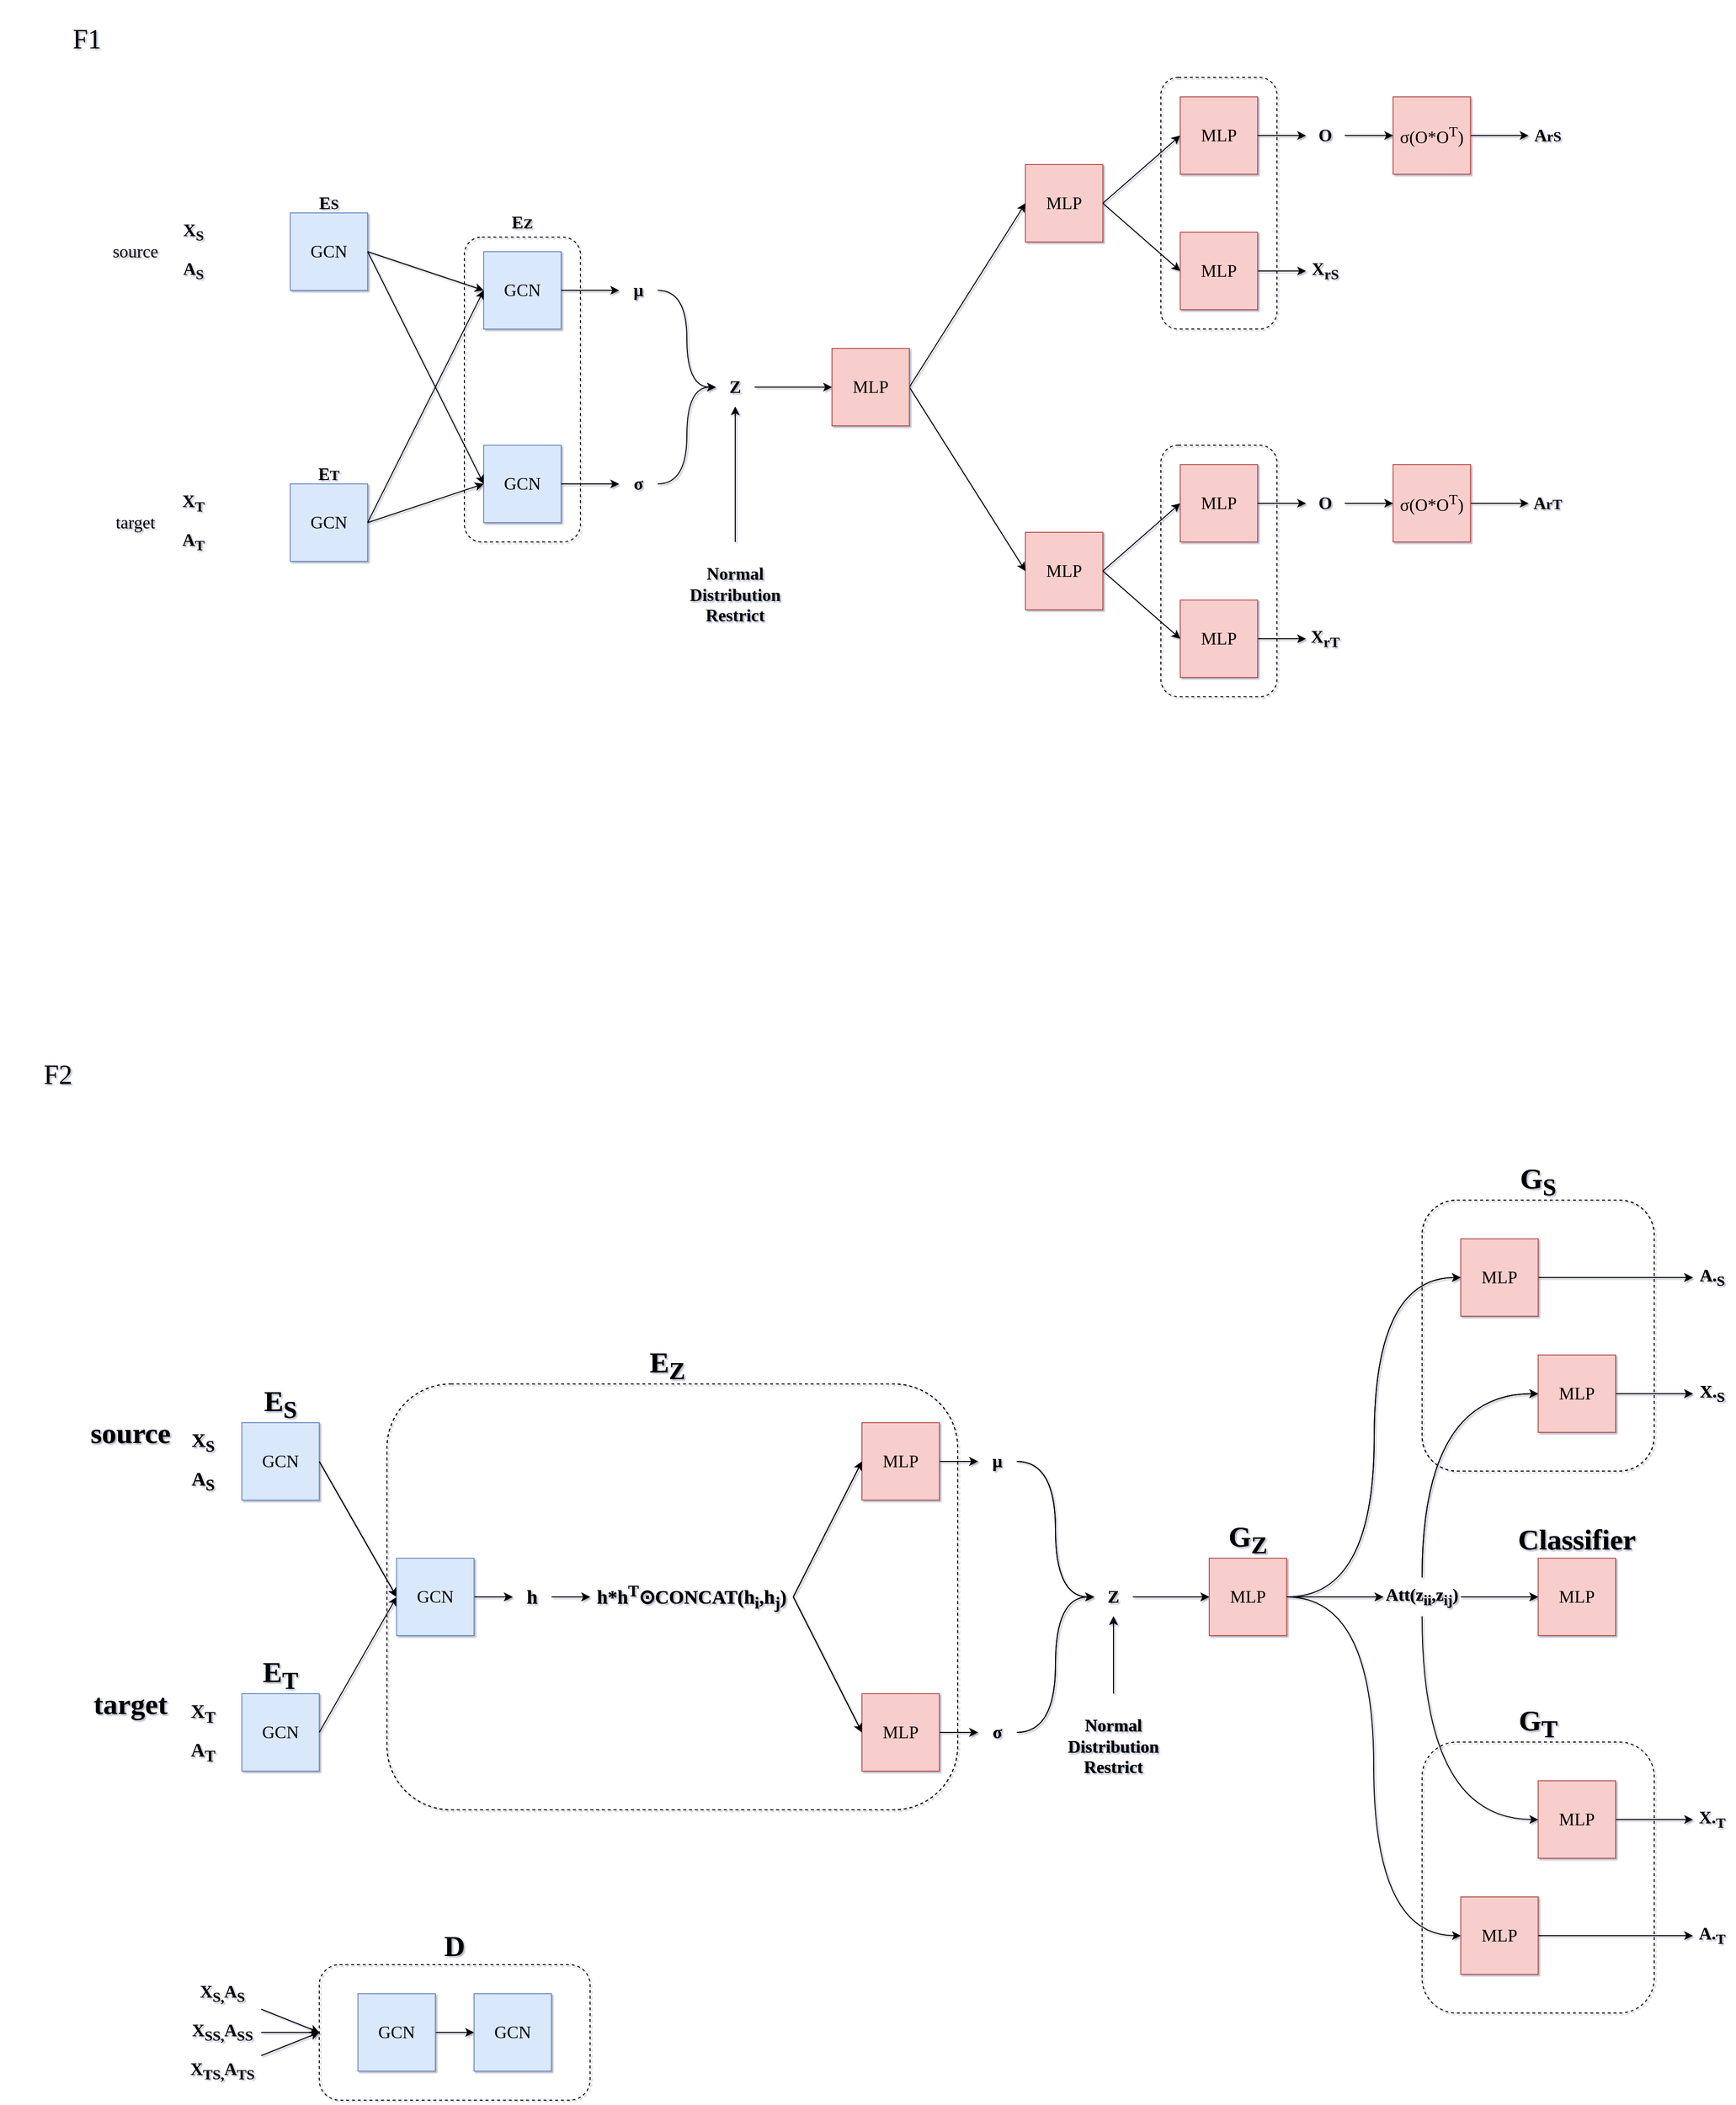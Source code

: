 <mxfile version="13.9.9" type="device"><diagram id="uRp-Ezidh6T9ZGtEhQ2s" name="第 1 页"><mxGraphModel dx="2844" dy="1644" grid="1" gridSize="10" guides="1" tooltips="1" connect="1" arrows="1" fold="1" page="1" pageScale="1" pageWidth="827" pageHeight="1169" background="none" math="0" shadow="1"><root><mxCell id="0"/><mxCell id="1" parent="0"/><mxCell id="7CmXCeWLtxXLJjSj7pw9-159" value="" style="rounded=1;whiteSpace=wrap;html=1;dashed=1;fillColor=none;" parent="1" vertex="1"><mxGeometry x="1480" y="1240" width="240" height="280" as="geometry"/></mxCell><mxCell id="7CmXCeWLtxXLJjSj7pw9-148" value="" style="rounded=1;whiteSpace=wrap;html=1;dashed=1;fillColor=none;" parent="1" vertex="1"><mxGeometry x="410" y="1430" width="590" height="440" as="geometry"/></mxCell><mxCell id="7CmXCeWLtxXLJjSj7pw9-7" value="" style="rounded=1;whiteSpace=wrap;html=1;dashed=1;fillColor=none;" parent="1" vertex="1"><mxGeometry x="490" y="245" width="120" height="315" as="geometry"/></mxCell><mxCell id="SLWJfpebeWtvXgL8eMAG-1" value="&lt;font style=&quot;font-size: 18px;&quot;&gt;source&lt;/font&gt;" style="text;html=1;strokeColor=none;fillColor=none;align=center;verticalAlign=middle;whiteSpace=wrap;rounded=0;fontFamily=Times New Roman;fontSize=18;" parent="1" vertex="1"><mxGeometry x="110" y="240" width="80" height="40" as="geometry"/></mxCell><mxCell id="SLWJfpebeWtvXgL8eMAG-2" value="&lt;font style=&quot;font-size: 18px;&quot;&gt;target&lt;/font&gt;" style="text;html=1;strokeColor=none;fillColor=none;align=center;verticalAlign=middle;whiteSpace=wrap;rounded=0;fontFamily=Times New Roman;fontSize=18;" parent="1" vertex="1"><mxGeometry x="110" y="520" width="80" height="40" as="geometry"/></mxCell><mxCell id="SLWJfpebeWtvXgL8eMAG-3" value="&lt;font style=&quot;font-size: 18px&quot; face=&quot;Times New Roman&quot;&gt;GCN&lt;/font&gt;" style="rounded=0;whiteSpace=wrap;html=1;fillColor=#dae8fc;strokeColor=#6c8ebf;" parent="1" vertex="1"><mxGeometry x="310" y="220" width="80" height="80" as="geometry"/></mxCell><mxCell id="SLWJfpebeWtvXgL8eMAG-4" value="&lt;b style=&quot;font-size: 18px&quot;&gt;&lt;font face=&quot;Comic Sans MS&quot; style=&quot;font-size: 18px&quot;&gt;X&lt;sub&gt;S&lt;/sub&gt;&lt;/font&gt;&lt;/b&gt;" style="text;html=1;strokeColor=none;fillColor=none;align=center;verticalAlign=middle;whiteSpace=wrap;rounded=0;fontSize=18;" parent="1" vertex="1"><mxGeometry x="190" y="220" width="40" height="40" as="geometry"/></mxCell><mxCell id="SLWJfpebeWtvXgL8eMAG-5" value="&lt;b style=&quot;font-size: 18px&quot;&gt;&lt;font face=&quot;Comic Sans MS&quot; style=&quot;font-size: 18px&quot;&gt;A&lt;sub&gt;S&lt;/sub&gt;&lt;/font&gt;&lt;/b&gt;" style="text;html=1;strokeColor=none;fillColor=none;align=center;verticalAlign=middle;whiteSpace=wrap;rounded=0;fontSize=18;" parent="1" vertex="1"><mxGeometry x="190" y="260" width="40" height="40" as="geometry"/></mxCell><mxCell id="SLWJfpebeWtvXgL8eMAG-6" value="&lt;b style=&quot;font-size: 18px&quot;&gt;&lt;font face=&quot;Comic Sans MS&quot; style=&quot;font-size: 18px&quot;&gt;X&lt;sub&gt;T&lt;/sub&gt;&lt;/font&gt;&lt;/b&gt;" style="text;html=1;strokeColor=none;fillColor=none;align=center;verticalAlign=middle;whiteSpace=wrap;rounded=0;fontSize=18;" parent="1" vertex="1"><mxGeometry x="190" y="500" width="40" height="40" as="geometry"/></mxCell><mxCell id="SLWJfpebeWtvXgL8eMAG-7" value="&lt;b style=&quot;font-size: 18px&quot;&gt;&lt;font face=&quot;Comic Sans MS&quot; style=&quot;font-size: 18px&quot;&gt;A&lt;sub&gt;T&lt;/sub&gt;&lt;/font&gt;&lt;/b&gt;" style="text;html=1;strokeColor=none;fillColor=none;align=center;verticalAlign=middle;whiteSpace=wrap;rounded=0;fontSize=18;" parent="1" vertex="1"><mxGeometry x="190" y="540" width="40" height="40" as="geometry"/></mxCell><mxCell id="SLWJfpebeWtvXgL8eMAG-8" value="&lt;span style=&quot;font-family: &amp;#34;times new roman&amp;#34; ; font-size: 18px&quot;&gt;GCN&lt;/span&gt;" style="rounded=0;whiteSpace=wrap;html=1;fillColor=#dae8fc;strokeColor=#6c8ebf;" parent="1" vertex="1"><mxGeometry x="310" y="500" width="80" height="80" as="geometry"/></mxCell><mxCell id="SLWJfpebeWtvXgL8eMAG-9" value="&lt;span style=&quot;font-family: &amp;#34;times new roman&amp;#34; ; font-size: 18px&quot;&gt;GCN&lt;/span&gt;" style="rounded=0;whiteSpace=wrap;html=1;fillColor=#dae8fc;strokeColor=#6c8ebf;" parent="1" vertex="1"><mxGeometry x="510" y="260" width="80" height="80" as="geometry"/></mxCell><mxCell id="SLWJfpebeWtvXgL8eMAG-14" value="&lt;span style=&quot;font-family: &amp;#34;times new roman&amp;#34; ; font-size: 18px&quot;&gt;GCN&lt;/span&gt;" style="rounded=0;whiteSpace=wrap;html=1;fillColor=#dae8fc;strokeColor=#6c8ebf;" parent="1" vertex="1"><mxGeometry x="510" y="460" width="80" height="80" as="geometry"/></mxCell><mxCell id="SLWJfpebeWtvXgL8eMAG-15" value="" style="endArrow=classic;html=1;fontFamily=Times New Roman;fontSize=18;exitX=1;exitY=0.5;exitDx=0;exitDy=0;entryX=0;entryY=0.5;entryDx=0;entryDy=0;" parent="1" source="SLWJfpebeWtvXgL8eMAG-3" target="SLWJfpebeWtvXgL8eMAG-9" edge="1"><mxGeometry width="50" height="50" relative="1" as="geometry"><mxPoint x="550" y="490" as="sourcePoint"/><mxPoint x="600" y="440" as="targetPoint"/></mxGeometry></mxCell><mxCell id="SLWJfpebeWtvXgL8eMAG-16" value="" style="endArrow=classic;html=1;fontFamily=Times New Roman;fontSize=18;exitX=1;exitY=0.5;exitDx=0;exitDy=0;entryX=0;entryY=0.5;entryDx=0;entryDy=0;" parent="1" source="SLWJfpebeWtvXgL8eMAG-3" target="SLWJfpebeWtvXgL8eMAG-14" edge="1"><mxGeometry width="50" height="50" relative="1" as="geometry"><mxPoint x="400" y="290" as="sourcePoint"/><mxPoint x="520" y="330" as="targetPoint"/></mxGeometry></mxCell><mxCell id="SLWJfpebeWtvXgL8eMAG-17" value="" style="endArrow=classic;html=1;fontFamily=Times New Roman;fontSize=18;exitX=1;exitY=0.5;exitDx=0;exitDy=0;entryX=0;entryY=0.5;entryDx=0;entryDy=0;" parent="1" source="SLWJfpebeWtvXgL8eMAG-8" target="SLWJfpebeWtvXgL8eMAG-9" edge="1"><mxGeometry width="50" height="50" relative="1" as="geometry"><mxPoint x="410" y="300" as="sourcePoint"/><mxPoint x="530" y="340" as="targetPoint"/></mxGeometry></mxCell><mxCell id="SLWJfpebeWtvXgL8eMAG-18" value="" style="endArrow=classic;html=1;fontFamily=Times New Roman;fontSize=18;exitX=1;exitY=0.5;exitDx=0;exitDy=0;entryX=0;entryY=0.5;entryDx=0;entryDy=0;" parent="1" source="SLWJfpebeWtvXgL8eMAG-8" target="SLWJfpebeWtvXgL8eMAG-14" edge="1"><mxGeometry width="50" height="50" relative="1" as="geometry"><mxPoint x="410" y="560" as="sourcePoint"/><mxPoint x="510" y="520" as="targetPoint"/></mxGeometry></mxCell><mxCell id="SLWJfpebeWtvXgL8eMAG-19" value="" style="endArrow=classic;html=1;fontFamily=Times New Roman;fontSize=18;exitX=1;exitY=0.5;exitDx=0;exitDy=0;entryX=0;entryY=0.5;entryDx=0;entryDy=0;" parent="1" source="SLWJfpebeWtvXgL8eMAG-9" target="SLWJfpebeWtvXgL8eMAG-21" edge="1"><mxGeometry width="50" height="50" relative="1" as="geometry"><mxPoint x="650" y="330" as="sourcePoint"/><mxPoint x="680" y="320" as="targetPoint"/></mxGeometry></mxCell><mxCell id="SLWJfpebeWtvXgL8eMAG-20" value="" style="endArrow=classic;html=1;fontFamily=Times New Roman;fontSize=18;exitX=1;exitY=0.5;exitDx=0;exitDy=0;entryX=0;entryY=0.5;entryDx=0;entryDy=0;" parent="1" source="SLWJfpebeWtvXgL8eMAG-14" target="SLWJfpebeWtvXgL8eMAG-22" edge="1"><mxGeometry width="50" height="50" relative="1" as="geometry"><mxPoint x="590" y="519.5" as="sourcePoint"/><mxPoint x="680" y="519.5" as="targetPoint"/></mxGeometry></mxCell><mxCell id="SLWJfpebeWtvXgL8eMAG-21" value="&lt;font face=&quot;Comic Sans MS&quot;&gt;&lt;b&gt;μ&lt;/b&gt;&lt;/font&gt;" style="text;html=1;strokeColor=none;fillColor=none;align=center;verticalAlign=middle;whiteSpace=wrap;rounded=0;fontSize=18;" parent="1" vertex="1"><mxGeometry x="650" y="280" width="40" height="40" as="geometry"/></mxCell><mxCell id="SLWJfpebeWtvXgL8eMAG-22" value="&lt;font face=&quot;Comic Sans MS&quot;&gt;&lt;b&gt;σ&lt;/b&gt;&lt;/font&gt;" style="text;html=1;strokeColor=none;fillColor=none;align=center;verticalAlign=middle;whiteSpace=wrap;rounded=0;fontSize=18;" parent="1" vertex="1"><mxGeometry x="650" y="480" width="40" height="40" as="geometry"/></mxCell><mxCell id="7CmXCeWLtxXLJjSj7pw9-131" value="" style="edgeStyle=none;rounded=0;orthogonalLoop=1;jettySize=auto;html=1;" parent="1" source="SLWJfpebeWtvXgL8eMAG-23" target="7CmXCeWLtxXLJjSj7pw9-130" edge="1"><mxGeometry relative="1" as="geometry"/></mxCell><mxCell id="SLWJfpebeWtvXgL8eMAG-23" value="&lt;font face=&quot;Comic Sans MS&quot;&gt;&lt;b&gt;Z&lt;/b&gt;&lt;/font&gt;" style="text;html=1;strokeColor=none;fillColor=none;align=center;verticalAlign=middle;whiteSpace=wrap;rounded=0;fontSize=18;" parent="1" vertex="1"><mxGeometry x="750" y="380" width="40" height="40" as="geometry"/></mxCell><mxCell id="SLWJfpebeWtvXgL8eMAG-25" value="" style="endArrow=classic;html=1;fontFamily=Times New Roman;fontSize=18;exitX=1;exitY=0.5;exitDx=0;exitDy=0;entryX=0;entryY=0.5;entryDx=0;entryDy=0;edgeStyle=orthogonalEdgeStyle;curved=1;" parent="1" source="SLWJfpebeWtvXgL8eMAG-21" target="SLWJfpebeWtvXgL8eMAG-23" edge="1"><mxGeometry width="50" height="50" relative="1" as="geometry"><mxPoint x="610" y="430" as="sourcePoint"/><mxPoint x="700" y="430" as="targetPoint"/></mxGeometry></mxCell><mxCell id="SLWJfpebeWtvXgL8eMAG-26" value="" style="endArrow=classic;html=1;fontFamily=Times New Roman;fontSize=18;exitX=1;exitY=0.5;exitDx=0;exitDy=0;entryX=0;entryY=0.5;entryDx=0;entryDy=0;edgeStyle=orthogonalEdgeStyle;curved=1;" parent="1" source="SLWJfpebeWtvXgL8eMAG-22" target="SLWJfpebeWtvXgL8eMAG-23" edge="1"><mxGeometry width="50" height="50" relative="1" as="geometry"><mxPoint x="730" y="330" as="sourcePoint"/><mxPoint x="760" y="430" as="targetPoint"/></mxGeometry></mxCell><mxCell id="7CmXCeWLtxXLJjSj7pw9-1" value="&lt;font face=&quot;Times New Roman&quot;&gt;&lt;sub&gt;&lt;b&gt;&lt;span style=&quot;font-size: 18px&quot;&gt;E&lt;/span&gt;&lt;span style=&quot;font-size: 15px&quot;&gt;S&lt;/span&gt;&lt;/b&gt;&lt;/sub&gt;&lt;/font&gt;" style="text;html=1;strokeColor=none;fillColor=none;align=center;verticalAlign=middle;whiteSpace=wrap;rounded=0;" parent="1" vertex="1"><mxGeometry x="330" y="200" width="40" height="20" as="geometry"/></mxCell><mxCell id="7CmXCeWLtxXLJjSj7pw9-4" value="&lt;font face=&quot;Times New Roman&quot;&gt;&lt;sub&gt;&lt;b&gt;&lt;span style=&quot;font-size: 18px&quot;&gt;E&lt;/span&gt;&lt;span style=&quot;font-size: 15px&quot;&gt;T&lt;/span&gt;&lt;/b&gt;&lt;/sub&gt;&lt;/font&gt;" style="text;html=1;strokeColor=none;fillColor=none;align=center;verticalAlign=middle;whiteSpace=wrap;rounded=0;" parent="1" vertex="1"><mxGeometry x="330" y="480" width="40" height="20" as="geometry"/></mxCell><mxCell id="7CmXCeWLtxXLJjSj7pw9-5" value="&lt;font face=&quot;Times New Roman&quot;&gt;&lt;sub&gt;&lt;b&gt;&lt;span style=&quot;font-size: 18px&quot;&gt;E&lt;/span&gt;&lt;span style=&quot;font-size: 15px&quot;&gt;Z&lt;/span&gt;&lt;/b&gt;&lt;/sub&gt;&lt;/font&gt;" style="text;html=1;strokeColor=none;fillColor=none;align=center;verticalAlign=middle;whiteSpace=wrap;rounded=0;" parent="1" vertex="1"><mxGeometry x="530" y="220" width="40" height="20" as="geometry"/></mxCell><mxCell id="7CmXCeWLtxXLJjSj7pw9-31" value="" style="group" parent="1" vertex="1" connectable="0"><mxGeometry x="1070" y="80" width="560" height="260" as="geometry"/></mxCell><mxCell id="7CmXCeWLtxXLJjSj7pw9-8" value="&lt;font face=&quot;Times New Roman&quot;&gt;&lt;span style=&quot;font-size: 18px&quot;&gt;MLP&lt;/span&gt;&lt;/font&gt;" style="rounded=0;whiteSpace=wrap;html=1;fillColor=#f8cecc;strokeColor=#b85450;" parent="7CmXCeWLtxXLJjSj7pw9-31" vertex="1"><mxGeometry y="90" width="80" height="80" as="geometry"/></mxCell><mxCell id="7CmXCeWLtxXLJjSj7pw9-12" value="&lt;font face=&quot;Comic Sans MS&quot;&gt;&lt;b&gt;X&lt;sub&gt;rS&lt;/sub&gt;&lt;/b&gt;&lt;/font&gt;" style="text;html=1;strokeColor=none;fillColor=none;align=center;verticalAlign=middle;whiteSpace=wrap;rounded=0;fontSize=18;" parent="7CmXCeWLtxXLJjSj7pw9-31" vertex="1"><mxGeometry x="290" y="180" width="40" height="40" as="geometry"/></mxCell><mxCell id="7CmXCeWLtxXLJjSj7pw9-19" value="" style="edgeStyle=orthogonalEdgeStyle;rounded=0;orthogonalLoop=1;jettySize=auto;html=1;" parent="7CmXCeWLtxXLJjSj7pw9-31" source="7CmXCeWLtxXLJjSj7pw9-16" target="7CmXCeWLtxXLJjSj7pw9-12" edge="1"><mxGeometry y="20" as="geometry"/></mxCell><mxCell id="7CmXCeWLtxXLJjSj7pw9-21" value="" style="rounded=0;orthogonalLoop=1;jettySize=auto;html=1;exitX=1;exitY=0.5;exitDx=0;exitDy=0;entryX=0;entryY=0.5;entryDx=0;entryDy=0;" parent="7CmXCeWLtxXLJjSj7pw9-31" source="7CmXCeWLtxXLJjSj7pw9-8" target="7CmXCeWLtxXLJjSj7pw9-20" edge="1"><mxGeometry y="20" as="geometry"/></mxCell><mxCell id="7CmXCeWLtxXLJjSj7pw9-16" value="&lt;font face=&quot;Times New Roman&quot;&gt;&lt;span style=&quot;font-size: 18px&quot;&gt;MLP&lt;/span&gt;&lt;/font&gt;" style="rounded=0;whiteSpace=wrap;html=1;fillColor=#f8cecc;strokeColor=#b85450;" parent="7CmXCeWLtxXLJjSj7pw9-31" vertex="1"><mxGeometry x="160" y="160" width="80" height="80" as="geometry"/></mxCell><mxCell id="7CmXCeWLtxXLJjSj7pw9-17" value="" style="endArrow=classic;html=1;fontFamily=Times New Roman;fontSize=18;exitX=1;exitY=0.5;exitDx=0;exitDy=0;entryX=0;entryY=0.5;entryDx=0;entryDy=0;" parent="7CmXCeWLtxXLJjSj7pw9-31" source="7CmXCeWLtxXLJjSj7pw9-8" target="7CmXCeWLtxXLJjSj7pw9-16" edge="1"><mxGeometry y="20" width="50" height="50" as="geometry"><mxPoint x="170" y="40" as="sourcePoint"/><mxPoint x="290" y="80" as="targetPoint"/></mxGeometry></mxCell><mxCell id="7CmXCeWLtxXLJjSj7pw9-20" value="&lt;font face=&quot;Times New Roman&quot;&gt;&lt;span style=&quot;font-size: 18px&quot;&gt;MLP&lt;/span&gt;&lt;/font&gt;" style="rounded=0;whiteSpace=wrap;html=1;fillColor=#f8cecc;strokeColor=#b85450;" parent="7CmXCeWLtxXLJjSj7pw9-31" vertex="1"><mxGeometry x="160" y="20" width="80" height="80" as="geometry"/></mxCell><mxCell id="7CmXCeWLtxXLJjSj7pw9-22" value="&lt;font face=&quot;Comic Sans MS&quot;&gt;&lt;b&gt;O&lt;/b&gt;&lt;/font&gt;" style="text;html=1;strokeColor=none;fillColor=none;align=center;verticalAlign=middle;whiteSpace=wrap;rounded=0;fontSize=18;" parent="7CmXCeWLtxXLJjSj7pw9-31" vertex="1"><mxGeometry x="290" y="40" width="40" height="40" as="geometry"/></mxCell><mxCell id="7CmXCeWLtxXLJjSj7pw9-23" value="" style="edgeStyle=orthogonalEdgeStyle;rounded=0;orthogonalLoop=1;jettySize=auto;html=1;" parent="7CmXCeWLtxXLJjSj7pw9-31" source="7CmXCeWLtxXLJjSj7pw9-20" target="7CmXCeWLtxXLJjSj7pw9-22" edge="1"><mxGeometry y="20" as="geometry"/></mxCell><mxCell id="7CmXCeWLtxXLJjSj7pw9-24" value="&lt;font face=&quot;Comic Sans MS&quot;&gt;&lt;b&gt;A&lt;span style=&quot;font-size: 15px&quot;&gt;rS&lt;/span&gt;&lt;/b&gt;&lt;/font&gt;" style="text;html=1;strokeColor=none;fillColor=none;align=center;verticalAlign=middle;whiteSpace=wrap;rounded=0;fontSize=18;" parent="7CmXCeWLtxXLJjSj7pw9-31" vertex="1"><mxGeometry x="520" y="40" width="40" height="40" as="geometry"/></mxCell><mxCell id="7CmXCeWLtxXLJjSj7pw9-28" value="" style="edgeStyle=orthogonalEdgeStyle;rounded=0;orthogonalLoop=1;jettySize=auto;html=1;" parent="7CmXCeWLtxXLJjSj7pw9-31" source="7CmXCeWLtxXLJjSj7pw9-26" target="7CmXCeWLtxXLJjSj7pw9-24" edge="1"><mxGeometry y="20" as="geometry"/></mxCell><mxCell id="7CmXCeWLtxXLJjSj7pw9-26" value="&lt;font face=&quot;Times New Roman&quot;&gt;&lt;span style=&quot;font-size: 18px&quot;&gt;σ(O*O&lt;sup&gt;T&lt;/sup&gt;)&lt;/span&gt;&lt;/font&gt;" style="rounded=0;whiteSpace=wrap;html=1;fillColor=#f8cecc;strokeColor=#b85450;" parent="7CmXCeWLtxXLJjSj7pw9-31" vertex="1"><mxGeometry x="380" y="20" width="80" height="80" as="geometry"/></mxCell><mxCell id="7CmXCeWLtxXLJjSj7pw9-27" value="" style="edgeStyle=orthogonalEdgeStyle;rounded=0;orthogonalLoop=1;jettySize=auto;html=1;" parent="7CmXCeWLtxXLJjSj7pw9-31" source="7CmXCeWLtxXLJjSj7pw9-22" target="7CmXCeWLtxXLJjSj7pw9-26" edge="1"><mxGeometry y="20" as="geometry"/></mxCell><mxCell id="7CmXCeWLtxXLJjSj7pw9-30" value="" style="rounded=1;whiteSpace=wrap;html=1;dashed=1;fillColor=none;" parent="7CmXCeWLtxXLJjSj7pw9-31" vertex="1"><mxGeometry x="140" width="120" height="260" as="geometry"/></mxCell><mxCell id="7CmXCeWLtxXLJjSj7pw9-48" value="" style="group" parent="1" vertex="1" connectable="0"><mxGeometry x="1070" y="460" width="560" height="260" as="geometry"/></mxCell><mxCell id="7CmXCeWLtxXLJjSj7pw9-49" value="&lt;font face=&quot;Times New Roman&quot;&gt;&lt;span style=&quot;font-size: 18px&quot;&gt;MLP&lt;/span&gt;&lt;/font&gt;" style="rounded=0;whiteSpace=wrap;html=1;fillColor=#f8cecc;strokeColor=#b85450;" parent="7CmXCeWLtxXLJjSj7pw9-48" vertex="1"><mxGeometry y="90" width="80" height="80" as="geometry"/></mxCell><mxCell id="7CmXCeWLtxXLJjSj7pw9-50" value="&lt;font face=&quot;Comic Sans MS&quot;&gt;&lt;b&gt;X&lt;sub&gt;rT&lt;/sub&gt;&lt;/b&gt;&lt;/font&gt;" style="text;html=1;strokeColor=none;fillColor=none;align=center;verticalAlign=middle;whiteSpace=wrap;rounded=0;fontSize=18;" parent="7CmXCeWLtxXLJjSj7pw9-48" vertex="1"><mxGeometry x="290" y="180" width="40" height="40" as="geometry"/></mxCell><mxCell id="7CmXCeWLtxXLJjSj7pw9-51" value="" style="edgeStyle=orthogonalEdgeStyle;rounded=0;orthogonalLoop=1;jettySize=auto;html=1;" parent="7CmXCeWLtxXLJjSj7pw9-48" source="7CmXCeWLtxXLJjSj7pw9-53" target="7CmXCeWLtxXLJjSj7pw9-50" edge="1"><mxGeometry y="20" as="geometry"/></mxCell><mxCell id="7CmXCeWLtxXLJjSj7pw9-52" value="" style="rounded=0;orthogonalLoop=1;jettySize=auto;html=1;exitX=1;exitY=0.5;exitDx=0;exitDy=0;entryX=0;entryY=0.5;entryDx=0;entryDy=0;" parent="7CmXCeWLtxXLJjSj7pw9-48" source="7CmXCeWLtxXLJjSj7pw9-49" target="7CmXCeWLtxXLJjSj7pw9-55" edge="1"><mxGeometry y="20" as="geometry"/></mxCell><mxCell id="7CmXCeWLtxXLJjSj7pw9-53" value="&lt;font face=&quot;Times New Roman&quot;&gt;&lt;span style=&quot;font-size: 18px&quot;&gt;MLP&lt;/span&gt;&lt;/font&gt;" style="rounded=0;whiteSpace=wrap;html=1;fillColor=#f8cecc;strokeColor=#b85450;" parent="7CmXCeWLtxXLJjSj7pw9-48" vertex="1"><mxGeometry x="160" y="160" width="80" height="80" as="geometry"/></mxCell><mxCell id="7CmXCeWLtxXLJjSj7pw9-54" value="" style="endArrow=classic;html=1;fontFamily=Times New Roman;fontSize=18;exitX=1;exitY=0.5;exitDx=0;exitDy=0;entryX=0;entryY=0.5;entryDx=0;entryDy=0;" parent="7CmXCeWLtxXLJjSj7pw9-48" source="7CmXCeWLtxXLJjSj7pw9-49" target="7CmXCeWLtxXLJjSj7pw9-53" edge="1"><mxGeometry y="20" width="50" height="50" as="geometry"><mxPoint x="170" y="40" as="sourcePoint"/><mxPoint x="290" y="80" as="targetPoint"/></mxGeometry></mxCell><mxCell id="7CmXCeWLtxXLJjSj7pw9-55" value="&lt;font face=&quot;Times New Roman&quot;&gt;&lt;span style=&quot;font-size: 18px&quot;&gt;MLP&lt;/span&gt;&lt;/font&gt;" style="rounded=0;whiteSpace=wrap;html=1;fillColor=#f8cecc;strokeColor=#b85450;" parent="7CmXCeWLtxXLJjSj7pw9-48" vertex="1"><mxGeometry x="160" y="20" width="80" height="80" as="geometry"/></mxCell><mxCell id="7CmXCeWLtxXLJjSj7pw9-56" value="&lt;font face=&quot;Comic Sans MS&quot;&gt;&lt;b&gt;O&lt;/b&gt;&lt;/font&gt;" style="text;html=1;strokeColor=none;fillColor=none;align=center;verticalAlign=middle;whiteSpace=wrap;rounded=0;fontSize=18;" parent="7CmXCeWLtxXLJjSj7pw9-48" vertex="1"><mxGeometry x="290" y="40" width="40" height="40" as="geometry"/></mxCell><mxCell id="7CmXCeWLtxXLJjSj7pw9-57" value="" style="edgeStyle=orthogonalEdgeStyle;rounded=0;orthogonalLoop=1;jettySize=auto;html=1;" parent="7CmXCeWLtxXLJjSj7pw9-48" source="7CmXCeWLtxXLJjSj7pw9-55" target="7CmXCeWLtxXLJjSj7pw9-56" edge="1"><mxGeometry y="20" as="geometry"/></mxCell><mxCell id="7CmXCeWLtxXLJjSj7pw9-58" value="&lt;font face=&quot;Comic Sans MS&quot;&gt;&lt;b&gt;A&lt;span style=&quot;font-size: 15px&quot;&gt;rT&lt;/span&gt;&lt;/b&gt;&lt;/font&gt;" style="text;html=1;strokeColor=none;fillColor=none;align=center;verticalAlign=middle;whiteSpace=wrap;rounded=0;fontSize=18;" parent="7CmXCeWLtxXLJjSj7pw9-48" vertex="1"><mxGeometry x="520" y="40" width="40" height="40" as="geometry"/></mxCell><mxCell id="7CmXCeWLtxXLJjSj7pw9-59" value="" style="edgeStyle=orthogonalEdgeStyle;rounded=0;orthogonalLoop=1;jettySize=auto;html=1;" parent="7CmXCeWLtxXLJjSj7pw9-48" source="7CmXCeWLtxXLJjSj7pw9-60" target="7CmXCeWLtxXLJjSj7pw9-58" edge="1"><mxGeometry y="20" as="geometry"/></mxCell><mxCell id="7CmXCeWLtxXLJjSj7pw9-60" value="&lt;font face=&quot;Times New Roman&quot;&gt;&lt;span style=&quot;font-size: 18px&quot;&gt;σ(O*O&lt;sup&gt;T&lt;/sup&gt;)&lt;/span&gt;&lt;/font&gt;" style="rounded=0;whiteSpace=wrap;html=1;fillColor=#f8cecc;strokeColor=#b85450;" parent="7CmXCeWLtxXLJjSj7pw9-48" vertex="1"><mxGeometry x="380" y="20" width="80" height="80" as="geometry"/></mxCell><mxCell id="7CmXCeWLtxXLJjSj7pw9-61" value="" style="edgeStyle=orthogonalEdgeStyle;rounded=0;orthogonalLoop=1;jettySize=auto;html=1;" parent="7CmXCeWLtxXLJjSj7pw9-48" source="7CmXCeWLtxXLJjSj7pw9-56" target="7CmXCeWLtxXLJjSj7pw9-60" edge="1"><mxGeometry y="20" as="geometry"/></mxCell><mxCell id="7CmXCeWLtxXLJjSj7pw9-62" value="" style="rounded=1;whiteSpace=wrap;html=1;dashed=1;fillColor=none;" parent="7CmXCeWLtxXLJjSj7pw9-48" vertex="1"><mxGeometry x="140" width="120" height="260" as="geometry"/></mxCell><mxCell id="7CmXCeWLtxXLJjSj7pw9-63" value="" style="endArrow=classic;html=1;fontFamily=Times New Roman;fontSize=18;exitX=1;exitY=0.5;exitDx=0;exitDy=0;entryX=0;entryY=0.5;entryDx=0;entryDy=0;" parent="1" source="7CmXCeWLtxXLJjSj7pw9-130" target="7CmXCeWLtxXLJjSj7pw9-8" edge="1"><mxGeometry width="50" height="50" relative="1" as="geometry"><mxPoint x="800" y="390" as="sourcePoint"/><mxPoint x="920" y="430" as="targetPoint"/></mxGeometry></mxCell><mxCell id="7CmXCeWLtxXLJjSj7pw9-64" value="" style="endArrow=classic;html=1;fontFamily=Times New Roman;fontSize=18;entryX=0;entryY=0.5;entryDx=0;entryDy=0;exitX=1;exitY=0.5;exitDx=0;exitDy=0;" parent="1" source="7CmXCeWLtxXLJjSj7pw9-130" target="7CmXCeWLtxXLJjSj7pw9-49" edge="1"><mxGeometry width="50" height="50" relative="1" as="geometry"><mxPoint x="790" y="400" as="sourcePoint"/><mxPoint x="880.0" y="260" as="targetPoint"/></mxGeometry></mxCell><mxCell id="7CmXCeWLtxXLJjSj7pw9-65" value="&lt;span style=&quot;font-size: 28px&quot;&gt;F1&lt;/span&gt;" style="text;html=1;strokeColor=none;fillColor=none;align=center;verticalAlign=middle;whiteSpace=wrap;rounded=0;fontFamily=Times New Roman;fontSize=18;" parent="1" vertex="1"><mxGeometry x="40" width="120" height="80" as="geometry"/></mxCell><mxCell id="7CmXCeWLtxXLJjSj7pw9-67" value="&lt;font style=&quot;font-size: 30px&quot;&gt;&lt;b&gt;source&lt;/b&gt;&lt;/font&gt;" style="text;html=1;strokeColor=none;fillColor=none;align=center;verticalAlign=middle;whiteSpace=wrap;rounded=0;fontFamily=Times New Roman;fontSize=18;" parent="1" vertex="1"><mxGeometry x="90" y="1440" width="110" height="80" as="geometry"/></mxCell><mxCell id="7CmXCeWLtxXLJjSj7pw9-69" value="&lt;font style=&quot;font-size: 18px&quot; face=&quot;Times New Roman&quot;&gt;GCN&lt;/font&gt;" style="rounded=0;whiteSpace=wrap;html=1;fillColor=#dae8fc;strokeColor=#6c8ebf;" parent="1" vertex="1"><mxGeometry x="260" y="1470" width="80" height="80" as="geometry"/></mxCell><mxCell id="7CmXCeWLtxXLJjSj7pw9-70" value="&lt;b style=&quot;font-size: 20px&quot;&gt;&lt;font face=&quot;Comic Sans MS&quot; style=&quot;font-size: 20px&quot;&gt;X&lt;sub&gt;S&lt;/sub&gt;&lt;/font&gt;&lt;/b&gt;" style="text;html=1;strokeColor=none;fillColor=none;align=center;verticalAlign=middle;whiteSpace=wrap;rounded=0;fontSize=18;" parent="1" vertex="1"><mxGeometry x="200" y="1470" width="40" height="40" as="geometry"/></mxCell><mxCell id="7CmXCeWLtxXLJjSj7pw9-71" value="&lt;b style=&quot;font-size: 20px&quot;&gt;&lt;font face=&quot;Comic Sans MS&quot; style=&quot;font-size: 20px&quot;&gt;A&lt;sub&gt;S&lt;/sub&gt;&lt;/font&gt;&lt;/b&gt;" style="text;html=1;strokeColor=none;fillColor=none;align=center;verticalAlign=middle;whiteSpace=wrap;rounded=0;fontSize=18;" parent="1" vertex="1"><mxGeometry x="200" y="1510" width="40" height="40" as="geometry"/></mxCell><mxCell id="7CmXCeWLtxXLJjSj7pw9-72" value="&lt;b style=&quot;font-size: 20px&quot;&gt;&lt;font face=&quot;Comic Sans MS&quot; style=&quot;font-size: 20px&quot;&gt;X&lt;sub&gt;T&lt;/sub&gt;&lt;/font&gt;&lt;/b&gt;" style="text;html=1;strokeColor=none;fillColor=none;align=center;verticalAlign=middle;whiteSpace=wrap;rounded=0;fontSize=18;" parent="1" vertex="1"><mxGeometry x="200" y="1750" width="40" height="40" as="geometry"/></mxCell><mxCell id="7CmXCeWLtxXLJjSj7pw9-73" value="&lt;b style=&quot;font-size: 20px&quot;&gt;&lt;font face=&quot;Comic Sans MS&quot; style=&quot;font-size: 20px&quot;&gt;A&lt;sub&gt;T&lt;/sub&gt;&lt;/font&gt;&lt;/b&gt;" style="text;html=1;strokeColor=none;fillColor=none;align=center;verticalAlign=middle;whiteSpace=wrap;rounded=0;fontSize=18;" parent="1" vertex="1"><mxGeometry x="200" y="1790" width="40" height="40" as="geometry"/></mxCell><mxCell id="7CmXCeWLtxXLJjSj7pw9-74" value="&lt;span style=&quot;font-family: &amp;#34;times new roman&amp;#34; ; font-size: 18px&quot;&gt;GCN&lt;/span&gt;" style="rounded=0;whiteSpace=wrap;html=1;fillColor=#dae8fc;strokeColor=#6c8ebf;" parent="1" vertex="1"><mxGeometry x="260" y="1750" width="80" height="80" as="geometry"/></mxCell><mxCell id="7CmXCeWLtxXLJjSj7pw9-77" value="" style="endArrow=classic;html=1;fontFamily=Times New Roman;fontSize=18;exitX=1;exitY=0.5;exitDx=0;exitDy=0;entryX=0;entryY=0.5;entryDx=0;entryDy=0;" parent="1" source="7CmXCeWLtxXLJjSj7pw9-69" target="7CmXCeWLtxXLJjSj7pw9-144" edge="1"><mxGeometry width="50" height="50" relative="1" as="geometry"><mxPoint x="500" y="1740" as="sourcePoint"/><mxPoint x="460" y="1550" as="targetPoint"/></mxGeometry></mxCell><mxCell id="7CmXCeWLtxXLJjSj7pw9-80" value="" style="endArrow=classic;html=1;fontFamily=Times New Roman;fontSize=18;exitX=1;exitY=0.5;exitDx=0;exitDy=0;entryX=0;entryY=0.5;entryDx=0;entryDy=0;" parent="1" source="7CmXCeWLtxXLJjSj7pw9-74" target="7CmXCeWLtxXLJjSj7pw9-144" edge="1"><mxGeometry width="50" height="50" relative="1" as="geometry"><mxPoint x="360" y="1810" as="sourcePoint"/><mxPoint x="460" y="1750" as="targetPoint"/></mxGeometry></mxCell><mxCell id="7CmXCeWLtxXLJjSj7pw9-81" value="" style="endArrow=classic;html=1;fontFamily=Times New Roman;fontSize=18;exitX=1;exitY=0.5;exitDx=0;exitDy=0;entryX=0;entryY=0.5;entryDx=0;entryDy=0;" parent="1" source="7CmXCeWLtxXLJjSj7pw9-138" target="7CmXCeWLtxXLJjSj7pw9-83" edge="1"><mxGeometry width="50" height="50" relative="1" as="geometry"><mxPoint x="1181" y="1534" as="sourcePoint"/><mxPoint x="1271" y="1554" as="targetPoint"/></mxGeometry></mxCell><mxCell id="7CmXCeWLtxXLJjSj7pw9-82" value="" style="endArrow=classic;html=1;fontFamily=Times New Roman;fontSize=18;exitX=1;exitY=0.5;exitDx=0;exitDy=0;entryX=0;entryY=0.5;entryDx=0;entryDy=0;" parent="1" source="7CmXCeWLtxXLJjSj7pw9-140" target="7CmXCeWLtxXLJjSj7pw9-84" edge="1"><mxGeometry width="50" height="50" relative="1" as="geometry"><mxPoint x="1181" y="1734" as="sourcePoint"/><mxPoint x="1271" y="1753.5" as="targetPoint"/></mxGeometry></mxCell><mxCell id="7CmXCeWLtxXLJjSj7pw9-83" value="&lt;font face=&quot;Comic Sans MS&quot;&gt;&lt;b&gt;μ&lt;/b&gt;&lt;/font&gt;" style="text;html=1;strokeColor=none;fillColor=none;align=center;verticalAlign=middle;whiteSpace=wrap;rounded=0;fontSize=18;" parent="1" vertex="1"><mxGeometry x="1021" y="1490" width="40" height="40" as="geometry"/></mxCell><mxCell id="7CmXCeWLtxXLJjSj7pw9-84" value="&lt;font face=&quot;Comic Sans MS&quot;&gt;&lt;b&gt;σ&lt;/b&gt;&lt;/font&gt;" style="text;html=1;strokeColor=none;fillColor=none;align=center;verticalAlign=middle;whiteSpace=wrap;rounded=0;fontSize=18;" parent="1" vertex="1"><mxGeometry x="1021" y="1770" width="40" height="40" as="geometry"/></mxCell><mxCell id="7CmXCeWLtxXLJjSj7pw9-160" value="" style="edgeStyle=orthogonalEdgeStyle;rounded=0;orthogonalLoop=1;jettySize=auto;html=1;entryX=0;entryY=0.5;entryDx=0;entryDy=0;curved=1;" parent="1" target="7CmXCeWLtxXLJjSj7pw9-146" edge="1"><mxGeometry relative="1" as="geometry"><mxPoint x="1340" y="1650" as="sourcePoint"/></mxGeometry></mxCell><mxCell id="7CmXCeWLtxXLJjSj7pw9-177" value="" style="edgeStyle=none;rounded=0;orthogonalLoop=1;jettySize=auto;html=1;" parent="1" source="7CmXCeWLtxXLJjSj7pw9-85" target="7CmXCeWLtxXLJjSj7pw9-174" edge="1"><mxGeometry relative="1" as="geometry"/></mxCell><mxCell id="7CmXCeWLtxXLJjSj7pw9-85" value="&lt;font face=&quot;Comic Sans MS&quot;&gt;&lt;b&gt;Z&lt;/b&gt;&lt;/font&gt;" style="text;html=1;strokeColor=none;fillColor=none;align=center;verticalAlign=middle;whiteSpace=wrap;rounded=0;fontSize=18;" parent="1" vertex="1"><mxGeometry x="1141" y="1630" width="40" height="40" as="geometry"/></mxCell><mxCell id="7CmXCeWLtxXLJjSj7pw9-86" value="" style="endArrow=classic;html=1;fontFamily=Times New Roman;fontSize=18;exitX=1;exitY=0.5;exitDx=0;exitDy=0;entryX=0;entryY=0.5;entryDx=0;entryDy=0;edgeStyle=orthogonalEdgeStyle;curved=1;" parent="1" source="7CmXCeWLtxXLJjSj7pw9-83" target="7CmXCeWLtxXLJjSj7pw9-85" edge="1"><mxGeometry width="50" height="50" relative="1" as="geometry"><mxPoint x="1201" y="1664" as="sourcePoint"/><mxPoint x="1291" y="1664" as="targetPoint"/></mxGeometry></mxCell><mxCell id="7CmXCeWLtxXLJjSj7pw9-87" value="" style="endArrow=classic;html=1;fontFamily=Times New Roman;fontSize=18;exitX=1;exitY=0.5;exitDx=0;exitDy=0;entryX=0;entryY=0.5;entryDx=0;entryDy=0;edgeStyle=orthogonalEdgeStyle;curved=1;" parent="1" source="7CmXCeWLtxXLJjSj7pw9-84" target="7CmXCeWLtxXLJjSj7pw9-85" edge="1"><mxGeometry width="50" height="50" relative="1" as="geometry"><mxPoint x="1321" y="1564" as="sourcePoint"/><mxPoint x="1351" y="1664" as="targetPoint"/></mxGeometry></mxCell><mxCell id="7CmXCeWLtxXLJjSj7pw9-88" value="&lt;font face=&quot;Times New Roman&quot;&gt;&lt;span style=&quot;font-size: 30px&quot;&gt;&lt;b&gt;E&lt;sub&gt;S&lt;/sub&gt;&lt;/b&gt;&lt;/span&gt;&lt;/font&gt;" style="text;html=1;strokeColor=none;fillColor=none;align=center;verticalAlign=middle;whiteSpace=wrap;rounded=0;" parent="1" vertex="1"><mxGeometry x="260" y="1430" width="80" height="40" as="geometry"/></mxCell><mxCell id="7CmXCeWLtxXLJjSj7pw9-123" value="&lt;span style=&quot;font-size: 28px&quot;&gt;F2&lt;/span&gt;" style="text;html=1;strokeColor=none;fillColor=none;align=center;verticalAlign=middle;whiteSpace=wrap;rounded=0;fontFamily=Times New Roman;fontSize=18;" parent="1" vertex="1"><mxGeometry x="10" y="1070" width="120" height="80" as="geometry"/></mxCell><mxCell id="7CmXCeWLtxXLJjSj7pw9-124" value="&lt;font face=&quot;Comic Sans MS&quot;&gt;&lt;b&gt;Normal Distribution&lt;br&gt;Restrict&lt;br&gt;&lt;/b&gt;&lt;/font&gt;" style="text;html=1;strokeColor=none;fillColor=none;align=center;verticalAlign=middle;whiteSpace=wrap;rounded=0;fontSize=18;" parent="1" vertex="1"><mxGeometry x="710" y="560" width="120" height="110" as="geometry"/></mxCell><mxCell id="7CmXCeWLtxXLJjSj7pw9-125" value="" style="endArrow=classic;html=1;fontFamily=Times New Roman;fontSize=18;exitX=0.5;exitY=0;exitDx=0;exitDy=0;entryX=0.5;entryY=1;entryDx=0;entryDy=0;" parent="1" source="7CmXCeWLtxXLJjSj7pw9-124" target="SLWJfpebeWtvXgL8eMAG-23" edge="1"><mxGeometry width="50" height="50" relative="1" as="geometry"><mxPoint x="600" y="310" as="sourcePoint"/><mxPoint x="660" y="310" as="targetPoint"/></mxGeometry></mxCell><mxCell id="7CmXCeWLtxXLJjSj7pw9-128" value="&lt;font face=&quot;Comic Sans MS&quot;&gt;&lt;b&gt;Normal Distribution&lt;br&gt;Restrict&lt;br&gt;&lt;/b&gt;&lt;/font&gt;" style="text;html=1;strokeColor=none;fillColor=none;align=center;verticalAlign=middle;whiteSpace=wrap;rounded=0;fontSize=18;" parent="1" vertex="1"><mxGeometry x="1101" y="1750" width="120" height="110" as="geometry"/></mxCell><mxCell id="7CmXCeWLtxXLJjSj7pw9-129" value="" style="endArrow=classic;html=1;fontFamily=Times New Roman;fontSize=18;entryX=0.5;entryY=1;entryDx=0;entryDy=0;exitX=0.5;exitY=0;exitDx=0;exitDy=0;" parent="1" source="7CmXCeWLtxXLJjSj7pw9-128" target="7CmXCeWLtxXLJjSj7pw9-85" edge="1"><mxGeometry width="50" height="50" relative="1" as="geometry"><mxPoint x="1480" y="1764" as="sourcePoint"/><mxPoint x="1241" y="1670" as="targetPoint"/></mxGeometry></mxCell><mxCell id="7CmXCeWLtxXLJjSj7pw9-130" value="&lt;font face=&quot;Times New Roman&quot;&gt;&lt;span style=&quot;font-size: 18px&quot;&gt;MLP&lt;/span&gt;&lt;/font&gt;" style="rounded=0;whiteSpace=wrap;html=1;fillColor=#f8cecc;strokeColor=#b85450;" parent="1" vertex="1"><mxGeometry x="870" y="360" width="80" height="80" as="geometry"/></mxCell><mxCell id="7CmXCeWLtxXLJjSj7pw9-133" value="&lt;b style=&quot;font-family: &amp;#34;comic sans ms&amp;#34; ; font-size: 20px&quot;&gt;h&lt;/b&gt;" style="text;html=1;strokeColor=none;fillColor=none;align=center;verticalAlign=middle;whiteSpace=wrap;rounded=0;fontSize=18;" parent="1" vertex="1"><mxGeometry x="540" y="1630" width="40" height="40" as="geometry"/></mxCell><mxCell id="7CmXCeWLtxXLJjSj7pw9-136" value="&lt;font face=&quot;Comic Sans MS&quot; style=&quot;font-size: 20px&quot;&gt;&lt;b&gt;h*h&lt;sup&gt;T&lt;/sup&gt;⊙&lt;/b&gt;&lt;/font&gt;&lt;b style=&quot;font-family: &amp;#34;comic sans ms&amp;#34; ; font-size: 20px&quot;&gt;CONCAT(h&lt;sub&gt;i&lt;/sub&gt;,h&lt;sub&gt;j&lt;/sub&gt;)&lt;/b&gt;" style="text;html=1;strokeColor=none;fillColor=none;align=center;verticalAlign=middle;whiteSpace=wrap;rounded=0;fontSize=18;" parent="1" vertex="1"><mxGeometry x="620" y="1630" width="210" height="40" as="geometry"/></mxCell><mxCell id="7CmXCeWLtxXLJjSj7pw9-137" value="" style="edgeStyle=none;rounded=0;orthogonalLoop=1;jettySize=auto;html=1;exitX=1;exitY=0.5;exitDx=0;exitDy=0;entryX=0;entryY=0.5;entryDx=0;entryDy=0;" parent="1" source="7CmXCeWLtxXLJjSj7pw9-133" target="7CmXCeWLtxXLJjSj7pw9-136" edge="1"><mxGeometry relative="1" as="geometry"><mxPoint x="430" y="1520" as="sourcePoint"/><mxPoint x="470" y="1520" as="targetPoint"/></mxGeometry></mxCell><mxCell id="7CmXCeWLtxXLJjSj7pw9-138" value="&lt;font face=&quot;Times New Roman&quot;&gt;&lt;span style=&quot;font-size: 18px&quot;&gt;MLP&lt;/span&gt;&lt;/font&gt;" style="rounded=0;whiteSpace=wrap;html=1;fillColor=#f8cecc;strokeColor=#b85450;" parent="1" vertex="1"><mxGeometry x="901" y="1470" width="80" height="80" as="geometry"/></mxCell><mxCell id="7CmXCeWLtxXLJjSj7pw9-140" value="&lt;font face=&quot;Times New Roman&quot;&gt;&lt;span style=&quot;font-size: 18px&quot;&gt;MLP&lt;/span&gt;&lt;/font&gt;" style="rounded=0;whiteSpace=wrap;html=1;fillColor=#f8cecc;strokeColor=#b85450;" parent="1" vertex="1"><mxGeometry x="901" y="1750" width="80" height="80" as="geometry"/></mxCell><mxCell id="7CmXCeWLtxXLJjSj7pw9-142" value="" style="edgeStyle=none;rounded=0;orthogonalLoop=1;jettySize=auto;html=1;exitX=1;exitY=0.5;exitDx=0;exitDy=0;entryX=0;entryY=0.5;entryDx=0;entryDy=0;" parent="1" source="7CmXCeWLtxXLJjSj7pw9-136" target="7CmXCeWLtxXLJjSj7pw9-140" edge="1"><mxGeometry relative="1" as="geometry"><mxPoint x="1090.0" y="1520" as="sourcePoint"/><mxPoint x="1140" y="1530" as="targetPoint"/></mxGeometry></mxCell><mxCell id="7CmXCeWLtxXLJjSj7pw9-143" value="" style="edgeStyle=none;rounded=0;orthogonalLoop=1;jettySize=auto;html=1;entryX=0;entryY=0.5;entryDx=0;entryDy=0;exitX=1;exitY=0.5;exitDx=0;exitDy=0;" parent="1" source="7CmXCeWLtxXLJjSj7pw9-136" target="7CmXCeWLtxXLJjSj7pw9-138" edge="1"><mxGeometry relative="1" as="geometry"><mxPoint x="1090" y="1800" as="sourcePoint"/><mxPoint x="1140" y="1810" as="targetPoint"/></mxGeometry></mxCell><mxCell id="7CmXCeWLtxXLJjSj7pw9-145" value="" style="edgeStyle=none;rounded=0;orthogonalLoop=1;jettySize=auto;html=1;" parent="1" source="7CmXCeWLtxXLJjSj7pw9-144" target="7CmXCeWLtxXLJjSj7pw9-133" edge="1"><mxGeometry relative="1" as="geometry"/></mxCell><mxCell id="7CmXCeWLtxXLJjSj7pw9-144" value="&lt;span style=&quot;font-family: &amp;#34;times new roman&amp;#34; ; font-size: 18px&quot;&gt;GCN&lt;/span&gt;" style="rounded=0;whiteSpace=wrap;html=1;fillColor=#dae8fc;strokeColor=#6c8ebf;" parent="1" vertex="1"><mxGeometry x="420" y="1610" width="80" height="80" as="geometry"/></mxCell><mxCell id="7CmXCeWLtxXLJjSj7pw9-172" value="" style="edgeStyle=orthogonalEdgeStyle;rounded=0;orthogonalLoop=1;jettySize=auto;html=1;entryX=0;entryY=0.5;entryDx=0;entryDy=0;exitX=1;exitY=0.5;exitDx=0;exitDy=0;curved=1;" parent="1" source="7CmXCeWLtxXLJjSj7pw9-174" target="7CmXCeWLtxXLJjSj7pw9-164" edge="1"><mxGeometry relative="1" as="geometry"><mxPoint x="1260" y="1650" as="sourcePoint"/><mxPoint x="1270.0" y="1500" as="targetPoint"/></mxGeometry></mxCell><mxCell id="7CmXCeWLtxXLJjSj7pw9-173" value="" style="rounded=1;whiteSpace=wrap;html=1;dashed=1;fillColor=none;" parent="1" vertex="1"><mxGeometry x="340" y="2030" width="280" height="140" as="geometry"/></mxCell><mxCell id="7CmXCeWLtxXLJjSj7pw9-174" value="&lt;font face=&quot;Times New Roman&quot;&gt;&lt;span style=&quot;font-size: 18px&quot;&gt;MLP&lt;/span&gt;&lt;/font&gt;" style="rounded=0;whiteSpace=wrap;html=1;fillColor=#f8cecc;strokeColor=#b85450;" parent="1" vertex="1"><mxGeometry x="1260" y="1610" width="80" height="80" as="geometry"/></mxCell><mxCell id="7CmXCeWLtxXLJjSj7pw9-178" value="&lt;font face=&quot;Times New Roman&quot;&gt;&lt;span style=&quot;font-size: 30px&quot;&gt;&lt;b&gt;E&lt;sub&gt;T&lt;/sub&gt;&lt;/b&gt;&lt;/span&gt;&lt;/font&gt;" style="text;html=1;strokeColor=none;fillColor=none;align=center;verticalAlign=middle;whiteSpace=wrap;rounded=0;" parent="1" vertex="1"><mxGeometry x="260" y="1710" width="80" height="40" as="geometry"/></mxCell><mxCell id="7CmXCeWLtxXLJjSj7pw9-179" value="&lt;font face=&quot;Times New Roman&quot;&gt;&lt;span style=&quot;font-size: 30px&quot;&gt;&lt;b&gt;E&lt;sub&gt;Z&lt;/sub&gt;&lt;/b&gt;&lt;/span&gt;&lt;/font&gt;" style="text;html=1;strokeColor=none;fillColor=none;align=center;verticalAlign=middle;whiteSpace=wrap;rounded=0;" parent="1" vertex="1"><mxGeometry x="660" y="1390" width="80" height="40" as="geometry"/></mxCell><mxCell id="7CmXCeWLtxXLJjSj7pw9-180" value="&lt;font face=&quot;Times New Roman&quot;&gt;&lt;span style=&quot;font-size: 30px&quot;&gt;&lt;b&gt;G&lt;sub&gt;Z&lt;/sub&gt;&lt;/b&gt;&lt;/span&gt;&lt;/font&gt;" style="text;html=1;strokeColor=none;fillColor=none;align=center;verticalAlign=middle;whiteSpace=wrap;rounded=0;" parent="1" vertex="1"><mxGeometry x="1260" y="1570" width="80" height="40" as="geometry"/></mxCell><mxCell id="7CmXCeWLtxXLJjSj7pw9-182" value="&lt;font face=&quot;Times New Roman&quot;&gt;&lt;span style=&quot;font-size: 30px&quot;&gt;&lt;b&gt;G&lt;sub&gt;S&lt;/sub&gt;&lt;/b&gt;&lt;/span&gt;&lt;/font&gt;" style="text;html=1;strokeColor=none;fillColor=none;align=center;verticalAlign=middle;whiteSpace=wrap;rounded=0;" parent="1" vertex="1"><mxGeometry x="1560" y="1200" width="80" height="40" as="geometry"/></mxCell><mxCell id="7CmXCeWLtxXLJjSj7pw9-185" value="&lt;font face=&quot;Times New Roman&quot;&gt;&lt;span style=&quot;font-size: 30px&quot;&gt;&lt;b&gt;G&lt;sub&gt;T&lt;/sub&gt;&lt;/b&gt;&lt;/span&gt;&lt;/font&gt;" style="text;html=1;strokeColor=none;fillColor=none;align=center;verticalAlign=middle;whiteSpace=wrap;rounded=0;" parent="1" vertex="1"><mxGeometry x="1560" y="1760" width="80" height="40" as="geometry"/></mxCell><mxCell id="7CmXCeWLtxXLJjSj7pw9-188" value="" style="edgeStyle=none;rounded=0;orthogonalLoop=1;jettySize=auto;html=1;" parent="1" source="7CmXCeWLtxXLJjSj7pw9-186" target="7CmXCeWLtxXLJjSj7pw9-187" edge="1"><mxGeometry relative="1" as="geometry"/></mxCell><mxCell id="7CmXCeWLtxXLJjSj7pw9-186" value="&lt;font style=&quot;font-size: 18px&quot; face=&quot;Times New Roman&quot;&gt;GCN&lt;/font&gt;" style="rounded=0;whiteSpace=wrap;html=1;fillColor=#dae8fc;strokeColor=#6c8ebf;" parent="1" vertex="1"><mxGeometry x="380" y="2060" width="80" height="80" as="geometry"/></mxCell><mxCell id="7CmXCeWLtxXLJjSj7pw9-187" value="&lt;font style=&quot;font-size: 18px&quot; face=&quot;Times New Roman&quot;&gt;GCN&lt;/font&gt;" style="rounded=0;whiteSpace=wrap;html=1;fillColor=#dae8fc;strokeColor=#6c8ebf;" parent="1" vertex="1"><mxGeometry x="500" y="2060" width="80" height="80" as="geometry"/></mxCell><mxCell id="7CmXCeWLtxXLJjSj7pw9-189" value="&lt;font face=&quot;Times New Roman&quot;&gt;&lt;span style=&quot;font-size: 30px&quot;&gt;&lt;b&gt;D&lt;/b&gt;&lt;/span&gt;&lt;/font&gt;" style="text;html=1;strokeColor=none;fillColor=none;align=center;verticalAlign=middle;whiteSpace=wrap;rounded=0;" parent="1" vertex="1"><mxGeometry x="440" y="1990" width="80" height="40" as="geometry"/></mxCell><mxCell id="7CmXCeWLtxXLJjSj7pw9-193" value="" style="edgeStyle=none;rounded=0;orthogonalLoop=1;jettySize=auto;html=1;entryX=0;entryY=0.5;entryDx=0;entryDy=0;" parent="1" source="7CmXCeWLtxXLJjSj7pw9-190" target="7CmXCeWLtxXLJjSj7pw9-173" edge="1"><mxGeometry relative="1" as="geometry"/></mxCell><mxCell id="7CmXCeWLtxXLJjSj7pw9-190" value="&lt;b style=&quot;font-family: &amp;#34;comic sans ms&amp;#34;&quot;&gt;X&lt;sub&gt;S,&lt;/sub&gt;&lt;/b&gt;&lt;font face=&quot;Comic Sans MS&quot;&gt;&lt;b&gt;A&lt;sub&gt;S&lt;/sub&gt;&lt;/b&gt;&lt;/font&gt;" style="text;html=1;strokeColor=none;fillColor=none;align=center;verticalAlign=middle;whiteSpace=wrap;rounded=0;fontSize=18;" parent="1" vertex="1"><mxGeometry x="200" y="2040" width="80" height="40" as="geometry"/></mxCell><mxCell id="7CmXCeWLtxXLJjSj7pw9-194" value="" style="edgeStyle=none;rounded=0;orthogonalLoop=1;jettySize=auto;html=1;" parent="1" source="7CmXCeWLtxXLJjSj7pw9-191" edge="1"><mxGeometry relative="1" as="geometry"><mxPoint x="340" y="2100" as="targetPoint"/></mxGeometry></mxCell><mxCell id="7CmXCeWLtxXLJjSj7pw9-191" value="&lt;b style=&quot;font-family: &amp;#34;comic sans ms&amp;#34;&quot;&gt;X&lt;sub&gt;SS,&lt;/sub&gt;&lt;/b&gt;&lt;font face=&quot;Comic Sans MS&quot;&gt;&lt;b&gt;A&lt;sub&gt;SS&lt;/sub&gt;&lt;/b&gt;&lt;/font&gt;" style="text;html=1;strokeColor=none;fillColor=none;align=center;verticalAlign=middle;whiteSpace=wrap;rounded=0;fontSize=18;" parent="1" vertex="1"><mxGeometry x="200" y="2080" width="80" height="40" as="geometry"/></mxCell><mxCell id="7CmXCeWLtxXLJjSj7pw9-195" value="" style="edgeStyle=none;rounded=0;orthogonalLoop=1;jettySize=auto;html=1;entryX=0;entryY=0.5;entryDx=0;entryDy=0;" parent="1" source="7CmXCeWLtxXLJjSj7pw9-192" target="7CmXCeWLtxXLJjSj7pw9-173" edge="1"><mxGeometry relative="1" as="geometry"/></mxCell><mxCell id="7CmXCeWLtxXLJjSj7pw9-192" value="&lt;b style=&quot;font-family: &amp;#34;comic sans ms&amp;#34;&quot;&gt;X&lt;sub&gt;TS,&lt;/sub&gt;&lt;/b&gt;&lt;font face=&quot;Comic Sans MS&quot;&gt;&lt;b&gt;A&lt;sub&gt;TS&lt;/sub&gt;&lt;/b&gt;&lt;/font&gt;" style="text;html=1;strokeColor=none;fillColor=none;align=center;verticalAlign=middle;whiteSpace=wrap;rounded=0;fontSize=18;" parent="1" vertex="1"><mxGeometry x="200" y="2120" width="80" height="40" as="geometry"/></mxCell><mxCell id="7CmXCeWLtxXLJjSj7pw9-201" value="" style="edgeStyle=orthogonalEdgeStyle;curved=1;rounded=0;orthogonalLoop=1;jettySize=auto;html=1;" parent="1" source="7CmXCeWLtxXLJjSj7pw9-157" target="7CmXCeWLtxXLJjSj7pw9-200" edge="1"><mxGeometry relative="1" as="geometry"/></mxCell><mxCell id="7CmXCeWLtxXLJjSj7pw9-157" value="&lt;font face=&quot;Comic Sans MS&quot;&gt;&lt;b&gt;Att(z&lt;sub&gt;ii&lt;/sub&gt;,z&lt;sub&gt;ij&lt;/sub&gt;)&lt;/b&gt;&lt;/font&gt;" style="text;html=1;strokeColor=none;fillColor=none;align=center;verticalAlign=middle;whiteSpace=wrap;rounded=0;fontSize=18;" parent="1" vertex="1"><mxGeometry x="1440" y="1630" width="80" height="40" as="geometry"/></mxCell><mxCell id="7CmXCeWLtxXLJjSj7pw9-196" value="" style="edgeStyle=none;rounded=0;orthogonalLoop=1;jettySize=auto;html=1;entryX=0;entryY=0.5;entryDx=0;entryDy=0;exitX=1;exitY=0.5;exitDx=0;exitDy=0;" parent="1" source="7CmXCeWLtxXLJjSj7pw9-174" target="7CmXCeWLtxXLJjSj7pw9-157" edge="1"><mxGeometry relative="1" as="geometry"><mxPoint x="1350.0" y="1660" as="sourcePoint"/><mxPoint x="1510.0" y="1460" as="targetPoint"/></mxGeometry></mxCell><mxCell id="7CmXCeWLtxXLJjSj7pw9-163" value="" style="rounded=1;whiteSpace=wrap;html=1;dashed=1;fillColor=none;" parent="1" vertex="1"><mxGeometry x="1480" y="1800" width="240" height="280" as="geometry"/></mxCell><mxCell id="7CmXCeWLtxXLJjSj7pw9-164" value="&lt;font face=&quot;Times New Roman&quot;&gt;&lt;span style=&quot;font-size: 18px&quot;&gt;MLP&lt;/span&gt;&lt;/font&gt;" style="rounded=0;whiteSpace=wrap;html=1;fillColor=#f8cecc;strokeColor=#b85450;" parent="1" vertex="1"><mxGeometry x="1520" y="1960" width="80" height="80" as="geometry"/></mxCell><mxCell id="7CmXCeWLtxXLJjSj7pw9-165" value="&lt;font face=&quot;Comic Sans MS&quot;&gt;&lt;b&gt;A.&lt;sub&gt;T&lt;/sub&gt;&lt;/b&gt;&lt;/font&gt;" style="text;html=1;strokeColor=none;fillColor=none;align=center;verticalAlign=middle;whiteSpace=wrap;rounded=0;fontSize=18;" parent="1" vertex="1"><mxGeometry x="1760" y="1980" width="40" height="40" as="geometry"/></mxCell><mxCell id="7CmXCeWLtxXLJjSj7pw9-166" value="" style="edgeStyle=none;rounded=0;orthogonalLoop=1;jettySize=auto;html=1;exitX=1;exitY=0.5;exitDx=0;exitDy=0;" parent="1" source="7CmXCeWLtxXLJjSj7pw9-164" target="7CmXCeWLtxXLJjSj7pw9-165" edge="1"><mxGeometry x="1480" y="1820" as="geometry"/></mxCell><mxCell id="7CmXCeWLtxXLJjSj7pw9-168" value="&lt;font face=&quot;Comic Sans MS&quot;&gt;&lt;b&gt;X.&lt;sub&gt;T&lt;/sub&gt;&lt;/b&gt;&lt;/font&gt;" style="text;html=1;strokeColor=none;fillColor=none;align=center;verticalAlign=middle;whiteSpace=wrap;rounded=0;fontSize=18;" parent="1" vertex="1"><mxGeometry x="1760" y="1860" width="40" height="40" as="geometry"/></mxCell><mxCell id="7CmXCeWLtxXLJjSj7pw9-169" value="" style="edgeStyle=none;rounded=0;orthogonalLoop=1;jettySize=auto;html=1;" parent="1" source="7CmXCeWLtxXLJjSj7pw9-167" target="7CmXCeWLtxXLJjSj7pw9-168" edge="1"><mxGeometry x="1480" y="1820" as="geometry"/></mxCell><mxCell id="7CmXCeWLtxXLJjSj7pw9-167" value="&lt;font face=&quot;Times New Roman&quot;&gt;&lt;span style=&quot;font-size: 18px&quot;&gt;MLP&lt;/span&gt;&lt;/font&gt;" style="rounded=0;whiteSpace=wrap;html=1;fillColor=#f8cecc;strokeColor=#b85450;" parent="1" vertex="1"><mxGeometry x="1600" y="1840" width="80" height="80" as="geometry"/></mxCell><mxCell id="7CmXCeWLtxXLJjSj7pw9-151" value="&lt;font face=&quot;Comic Sans MS&quot;&gt;&lt;b&gt;A.&lt;sub&gt;S&lt;/sub&gt;&lt;/b&gt;&lt;/font&gt;" style="text;html=1;strokeColor=none;fillColor=none;align=center;verticalAlign=middle;whiteSpace=wrap;rounded=0;fontSize=18;" parent="1" vertex="1"><mxGeometry x="1760" y="1300" width="40" height="40" as="geometry"/></mxCell><mxCell id="7CmXCeWLtxXLJjSj7pw9-152" value="" style="edgeStyle=none;rounded=0;orthogonalLoop=1;jettySize=auto;html=1;" parent="1" source="7CmXCeWLtxXLJjSj7pw9-146" target="7CmXCeWLtxXLJjSj7pw9-151" edge="1"><mxGeometry x="1500" y="1240" as="geometry"/></mxCell><mxCell id="7CmXCeWLtxXLJjSj7pw9-154" value="&lt;font face=&quot;Comic Sans MS&quot;&gt;&lt;b&gt;X.&lt;sub&gt;S&lt;/sub&gt;&lt;/b&gt;&lt;/font&gt;" style="text;html=1;strokeColor=none;fillColor=none;align=center;verticalAlign=middle;whiteSpace=wrap;rounded=0;fontSize=18;" parent="1" vertex="1"><mxGeometry x="1760" y="1420" width="40" height="40" as="geometry"/></mxCell><mxCell id="7CmXCeWLtxXLJjSj7pw9-155" value="" style="edgeStyle=none;rounded=0;orthogonalLoop=1;jettySize=auto;html=1;" parent="1" source="7CmXCeWLtxXLJjSj7pw9-153" target="7CmXCeWLtxXLJjSj7pw9-154" edge="1"><mxGeometry x="1500" y="1240" as="geometry"/></mxCell><mxCell id="7CmXCeWLtxXLJjSj7pw9-146" value="&lt;font face=&quot;Times New Roman&quot;&gt;&lt;span style=&quot;font-size: 18px&quot;&gt;MLP&lt;/span&gt;&lt;/font&gt;" style="rounded=0;whiteSpace=wrap;html=1;fillColor=#f8cecc;strokeColor=#b85450;" parent="1" vertex="1"><mxGeometry x="1520" y="1280" width="80" height="80" as="geometry"/></mxCell><mxCell id="7CmXCeWLtxXLJjSj7pw9-153" value="&lt;font face=&quot;Times New Roman&quot;&gt;&lt;span style=&quot;font-size: 18px&quot;&gt;MLP&lt;/span&gt;&lt;/font&gt;" style="rounded=0;whiteSpace=wrap;html=1;fillColor=#f8cecc;strokeColor=#b85450;" parent="1" vertex="1"><mxGeometry x="1600" y="1400" width="80" height="80" as="geometry"/></mxCell><mxCell id="7CmXCeWLtxXLJjSj7pw9-198" value="" style="edgeStyle=orthogonalEdgeStyle;rounded=0;orthogonalLoop=1;jettySize=auto;html=1;entryX=0;entryY=0.5;entryDx=0;entryDy=0;curved=1;exitX=0.5;exitY=0;exitDx=0;exitDy=0;" parent="1" source="7CmXCeWLtxXLJjSj7pw9-157" target="7CmXCeWLtxXLJjSj7pw9-153" edge="1"><mxGeometry relative="1" as="geometry"><mxPoint x="1350" y="1660" as="sourcePoint"/><mxPoint x="1530" y="1330" as="targetPoint"/></mxGeometry></mxCell><mxCell id="7CmXCeWLtxXLJjSj7pw9-199" value="" style="edgeStyle=orthogonalEdgeStyle;rounded=0;orthogonalLoop=1;jettySize=auto;html=1;entryX=0;entryY=0.5;entryDx=0;entryDy=0;curved=1;exitX=0.5;exitY=1;exitDx=0;exitDy=0;" parent="1" source="7CmXCeWLtxXLJjSj7pw9-157" target="7CmXCeWLtxXLJjSj7pw9-167" edge="1"><mxGeometry relative="1" as="geometry"><mxPoint x="1490" y="1640" as="sourcePoint"/><mxPoint x="1610" y="1450" as="targetPoint"/></mxGeometry></mxCell><mxCell id="7CmXCeWLtxXLJjSj7pw9-200" value="&lt;font face=&quot;Times New Roman&quot;&gt;&lt;span style=&quot;font-size: 18px&quot;&gt;MLP&lt;/span&gt;&lt;/font&gt;" style="rounded=0;whiteSpace=wrap;html=1;fillColor=#f8cecc;strokeColor=#b85450;" parent="1" vertex="1"><mxGeometry x="1600" y="1610" width="80" height="80" as="geometry"/></mxCell><mxCell id="7CmXCeWLtxXLJjSj7pw9-202" value="&lt;font face=&quot;Times New Roman&quot;&gt;&lt;span style=&quot;font-size: 30px&quot;&gt;&lt;b&gt;Classifier&lt;/b&gt;&lt;/span&gt;&lt;/font&gt;" style="text;html=1;strokeColor=none;fillColor=none;align=center;verticalAlign=middle;whiteSpace=wrap;rounded=0;" parent="1" vertex="1"><mxGeometry x="1580" y="1570" width="120" height="40" as="geometry"/></mxCell><mxCell id="7CmXCeWLtxXLJjSj7pw9-203" value="&lt;font style=&quot;font-size: 30px&quot;&gt;&lt;b&gt;target&lt;/b&gt;&lt;/font&gt;" style="text;html=1;strokeColor=none;fillColor=none;align=center;verticalAlign=middle;whiteSpace=wrap;rounded=0;fontFamily=Times New Roman;fontSize=18;" parent="1" vertex="1"><mxGeometry x="90" y="1720" width="110" height="80" as="geometry"/></mxCell><mxCell id="lrMyiHZACcp6uKWdmGsa-1" value="" style="rounded=1;whiteSpace=wrap;html=1;dashed=1;fillColor=none;" vertex="1" parent="1"><mxGeometry x="1480" y="1240" width="240" height="280" as="geometry"/></mxCell><mxCell id="lrMyiHZACcp6uKWdmGsa-2" value="" style="rounded=1;whiteSpace=wrap;html=1;dashed=1;fillColor=none;" vertex="1" parent="1"><mxGeometry x="410" y="1430" width="590" height="440" as="geometry"/></mxCell><mxCell id="lrMyiHZACcp6uKWdmGsa-3" value="&lt;font style=&quot;font-size: 30px&quot;&gt;&lt;b&gt;source&lt;/b&gt;&lt;/font&gt;" style="text;html=1;strokeColor=none;fillColor=none;align=center;verticalAlign=middle;whiteSpace=wrap;rounded=0;fontFamily=Times New Roman;fontSize=18;" vertex="1" parent="1"><mxGeometry x="90" y="1440" width="110" height="80" as="geometry"/></mxCell><mxCell id="lrMyiHZACcp6uKWdmGsa-4" value="&lt;font style=&quot;font-size: 18px&quot; face=&quot;Times New Roman&quot;&gt;GCN&lt;/font&gt;" style="rounded=0;whiteSpace=wrap;html=1;fillColor=#dae8fc;strokeColor=#6c8ebf;" vertex="1" parent="1"><mxGeometry x="260" y="1470" width="80" height="80" as="geometry"/></mxCell><mxCell id="lrMyiHZACcp6uKWdmGsa-5" value="&lt;b style=&quot;font-size: 20px&quot;&gt;&lt;font face=&quot;Comic Sans MS&quot; style=&quot;font-size: 20px&quot;&gt;X&lt;sub&gt;S&lt;/sub&gt;&lt;/font&gt;&lt;/b&gt;" style="text;html=1;strokeColor=none;fillColor=none;align=center;verticalAlign=middle;whiteSpace=wrap;rounded=0;fontSize=18;" vertex="1" parent="1"><mxGeometry x="200" y="1470" width="40" height="40" as="geometry"/></mxCell><mxCell id="lrMyiHZACcp6uKWdmGsa-6" value="&lt;b style=&quot;font-size: 20px&quot;&gt;&lt;font face=&quot;Comic Sans MS&quot; style=&quot;font-size: 20px&quot;&gt;A&lt;sub&gt;S&lt;/sub&gt;&lt;/font&gt;&lt;/b&gt;" style="text;html=1;strokeColor=none;fillColor=none;align=center;verticalAlign=middle;whiteSpace=wrap;rounded=0;fontSize=18;" vertex="1" parent="1"><mxGeometry x="200" y="1510" width="40" height="40" as="geometry"/></mxCell><mxCell id="lrMyiHZACcp6uKWdmGsa-7" value="" style="endArrow=classic;html=1;fontFamily=Times New Roman;fontSize=18;exitX=1;exitY=0.5;exitDx=0;exitDy=0;entryX=0;entryY=0.5;entryDx=0;entryDy=0;" edge="1" source="lrMyiHZACcp6uKWdmGsa-4" target="lrMyiHZACcp6uKWdmGsa-28" parent="1"><mxGeometry width="50" height="50" relative="1" as="geometry"><mxPoint x="500" y="1740" as="sourcePoint"/><mxPoint x="460" y="1550" as="targetPoint"/></mxGeometry></mxCell><mxCell id="lrMyiHZACcp6uKWdmGsa-8" value="" style="endArrow=classic;html=1;fontFamily=Times New Roman;fontSize=18;exitX=1;exitY=0.5;exitDx=0;exitDy=0;entryX=0;entryY=0.5;entryDx=0;entryDy=0;" edge="1" source="lrMyiHZACcp6uKWdmGsa-23" target="lrMyiHZACcp6uKWdmGsa-10" parent="1"><mxGeometry width="50" height="50" relative="1" as="geometry"><mxPoint x="1181" y="1534" as="sourcePoint"/><mxPoint x="1271" y="1554" as="targetPoint"/></mxGeometry></mxCell><mxCell id="lrMyiHZACcp6uKWdmGsa-9" value="" style="endArrow=classic;html=1;fontFamily=Times New Roman;fontSize=18;exitX=1;exitY=0.5;exitDx=0;exitDy=0;entryX=0;entryY=0.5;entryDx=0;entryDy=0;" edge="1" source="lrMyiHZACcp6uKWdmGsa-24" target="lrMyiHZACcp6uKWdmGsa-11" parent="1"><mxGeometry width="50" height="50" relative="1" as="geometry"><mxPoint x="1181" y="1734" as="sourcePoint"/><mxPoint x="1271" y="1753.5" as="targetPoint"/></mxGeometry></mxCell><mxCell id="lrMyiHZACcp6uKWdmGsa-10" value="&lt;font face=&quot;Comic Sans MS&quot;&gt;&lt;b&gt;μ&lt;/b&gt;&lt;/font&gt;" style="text;html=1;strokeColor=none;fillColor=none;align=center;verticalAlign=middle;whiteSpace=wrap;rounded=0;fontSize=18;" vertex="1" parent="1"><mxGeometry x="1021" y="1490" width="40" height="40" as="geometry"/></mxCell><mxCell id="lrMyiHZACcp6uKWdmGsa-11" value="&lt;font face=&quot;Comic Sans MS&quot;&gt;&lt;b&gt;σ&lt;/b&gt;&lt;/font&gt;" style="text;html=1;strokeColor=none;fillColor=none;align=center;verticalAlign=middle;whiteSpace=wrap;rounded=0;fontSize=18;" vertex="1" parent="1"><mxGeometry x="1021" y="1770" width="40" height="40" as="geometry"/></mxCell><mxCell id="lrMyiHZACcp6uKWdmGsa-12" value="" style="edgeStyle=orthogonalEdgeStyle;rounded=0;orthogonalLoop=1;jettySize=auto;html=1;entryX=0;entryY=0.5;entryDx=0;entryDy=0;curved=1;" edge="1" target="lrMyiHZACcp6uKWdmGsa-41" parent="1"><mxGeometry relative="1" as="geometry"><mxPoint x="1340" y="1650" as="sourcePoint"/></mxGeometry></mxCell><mxCell id="lrMyiHZACcp6uKWdmGsa-13" value="" style="edgeStyle=none;rounded=0;orthogonalLoop=1;jettySize=auto;html=1;" edge="1" source="lrMyiHZACcp6uKWdmGsa-14" target="lrMyiHZACcp6uKWdmGsa-29" parent="1"><mxGeometry relative="1" as="geometry"/></mxCell><mxCell id="lrMyiHZACcp6uKWdmGsa-14" value="&lt;font face=&quot;Comic Sans MS&quot;&gt;&lt;b&gt;Z&lt;/b&gt;&lt;/font&gt;" style="text;html=1;strokeColor=none;fillColor=none;align=center;verticalAlign=middle;whiteSpace=wrap;rounded=0;fontSize=18;" vertex="1" parent="1"><mxGeometry x="1141" y="1630" width="40" height="40" as="geometry"/></mxCell><mxCell id="lrMyiHZACcp6uKWdmGsa-15" value="" style="endArrow=classic;html=1;fontFamily=Times New Roman;fontSize=18;exitX=1;exitY=0.5;exitDx=0;exitDy=0;entryX=0;entryY=0.5;entryDx=0;entryDy=0;edgeStyle=orthogonalEdgeStyle;curved=1;" edge="1" source="lrMyiHZACcp6uKWdmGsa-10" target="lrMyiHZACcp6uKWdmGsa-14" parent="1"><mxGeometry width="50" height="50" relative="1" as="geometry"><mxPoint x="1201" y="1664" as="sourcePoint"/><mxPoint x="1291" y="1664" as="targetPoint"/></mxGeometry></mxCell><mxCell id="lrMyiHZACcp6uKWdmGsa-16" value="" style="endArrow=classic;html=1;fontFamily=Times New Roman;fontSize=18;exitX=1;exitY=0.5;exitDx=0;exitDy=0;entryX=0;entryY=0.5;entryDx=0;entryDy=0;edgeStyle=orthogonalEdgeStyle;curved=1;" edge="1" source="lrMyiHZACcp6uKWdmGsa-11" target="lrMyiHZACcp6uKWdmGsa-14" parent="1"><mxGeometry width="50" height="50" relative="1" as="geometry"><mxPoint x="1321" y="1564" as="sourcePoint"/><mxPoint x="1351" y="1664" as="targetPoint"/></mxGeometry></mxCell><mxCell id="lrMyiHZACcp6uKWdmGsa-17" value="&lt;font face=&quot;Times New Roman&quot;&gt;&lt;span style=&quot;font-size: 30px&quot;&gt;&lt;b&gt;E&lt;sub&gt;S&lt;/sub&gt;&lt;/b&gt;&lt;/span&gt;&lt;/font&gt;" style="text;html=1;strokeColor=none;fillColor=none;align=center;verticalAlign=middle;whiteSpace=wrap;rounded=0;" vertex="1" parent="1"><mxGeometry x="260" y="1430" width="80" height="40" as="geometry"/></mxCell><mxCell id="lrMyiHZACcp6uKWdmGsa-18" value="&lt;font face=&quot;Comic Sans MS&quot;&gt;&lt;b&gt;Normal Distribution&lt;br&gt;Restrict&lt;br&gt;&lt;/b&gt;&lt;/font&gt;" style="text;html=1;strokeColor=none;fillColor=none;align=center;verticalAlign=middle;whiteSpace=wrap;rounded=0;fontSize=18;" vertex="1" parent="1"><mxGeometry x="1101" y="1750" width="120" height="110" as="geometry"/></mxCell><mxCell id="lrMyiHZACcp6uKWdmGsa-19" value="" style="endArrow=classic;html=1;fontFamily=Times New Roman;fontSize=18;entryX=0.5;entryY=1;entryDx=0;entryDy=0;exitX=0.5;exitY=0;exitDx=0;exitDy=0;" edge="1" source="lrMyiHZACcp6uKWdmGsa-18" target="lrMyiHZACcp6uKWdmGsa-14" parent="1"><mxGeometry width="50" height="50" relative="1" as="geometry"><mxPoint x="1480" y="1764" as="sourcePoint"/><mxPoint x="1241" y="1670" as="targetPoint"/></mxGeometry></mxCell><mxCell id="lrMyiHZACcp6uKWdmGsa-20" value="&lt;b style=&quot;font-family: &amp;#34;comic sans ms&amp;#34; ; font-size: 20px&quot;&gt;h&lt;/b&gt;" style="text;html=1;strokeColor=none;fillColor=none;align=center;verticalAlign=middle;whiteSpace=wrap;rounded=0;fontSize=18;" vertex="1" parent="1"><mxGeometry x="540" y="1630" width="40" height="40" as="geometry"/></mxCell><mxCell id="lrMyiHZACcp6uKWdmGsa-21" value="&lt;font face=&quot;Comic Sans MS&quot; style=&quot;font-size: 20px&quot;&gt;&lt;b&gt;h*h&lt;sup&gt;T&lt;/sup&gt;⊙&lt;/b&gt;&lt;/font&gt;&lt;b style=&quot;font-family: &amp;#34;comic sans ms&amp;#34; ; font-size: 20px&quot;&gt;CONCAT(h&lt;sub&gt;i&lt;/sub&gt;,h&lt;sub&gt;j&lt;/sub&gt;)&lt;/b&gt;" style="text;html=1;strokeColor=none;fillColor=none;align=center;verticalAlign=middle;whiteSpace=wrap;rounded=0;fontSize=18;" vertex="1" parent="1"><mxGeometry x="620" y="1630" width="210" height="40" as="geometry"/></mxCell><mxCell id="lrMyiHZACcp6uKWdmGsa-22" value="" style="edgeStyle=none;rounded=0;orthogonalLoop=1;jettySize=auto;html=1;exitX=1;exitY=0.5;exitDx=0;exitDy=0;entryX=0;entryY=0.5;entryDx=0;entryDy=0;" edge="1" source="lrMyiHZACcp6uKWdmGsa-20" target="lrMyiHZACcp6uKWdmGsa-21" parent="1"><mxGeometry relative="1" as="geometry"><mxPoint x="430" y="1520" as="sourcePoint"/><mxPoint x="470" y="1520" as="targetPoint"/></mxGeometry></mxCell><mxCell id="lrMyiHZACcp6uKWdmGsa-23" value="&lt;font face=&quot;Times New Roman&quot;&gt;&lt;span style=&quot;font-size: 18px&quot;&gt;MLP&lt;/span&gt;&lt;/font&gt;" style="rounded=0;whiteSpace=wrap;html=1;fillColor=#f8cecc;strokeColor=#b85450;" vertex="1" parent="1"><mxGeometry x="901" y="1470" width="80" height="80" as="geometry"/></mxCell><mxCell id="lrMyiHZACcp6uKWdmGsa-24" value="&lt;font face=&quot;Times New Roman&quot;&gt;&lt;span style=&quot;font-size: 18px&quot;&gt;MLP&lt;/span&gt;&lt;/font&gt;" style="rounded=0;whiteSpace=wrap;html=1;fillColor=#f8cecc;strokeColor=#b85450;" vertex="1" parent="1"><mxGeometry x="901" y="1750" width="80" height="80" as="geometry"/></mxCell><mxCell id="lrMyiHZACcp6uKWdmGsa-25" value="" style="edgeStyle=none;rounded=0;orthogonalLoop=1;jettySize=auto;html=1;exitX=1;exitY=0.5;exitDx=0;exitDy=0;entryX=0;entryY=0.5;entryDx=0;entryDy=0;" edge="1" source="lrMyiHZACcp6uKWdmGsa-21" target="lrMyiHZACcp6uKWdmGsa-24" parent="1"><mxGeometry relative="1" as="geometry"><mxPoint x="1090.0" y="1520" as="sourcePoint"/><mxPoint x="1140" y="1530" as="targetPoint"/></mxGeometry></mxCell><mxCell id="lrMyiHZACcp6uKWdmGsa-26" value="" style="edgeStyle=none;rounded=0;orthogonalLoop=1;jettySize=auto;html=1;entryX=0;entryY=0.5;entryDx=0;entryDy=0;exitX=1;exitY=0.5;exitDx=0;exitDy=0;" edge="1" source="lrMyiHZACcp6uKWdmGsa-21" target="lrMyiHZACcp6uKWdmGsa-23" parent="1"><mxGeometry relative="1" as="geometry"><mxPoint x="1090" y="1800" as="sourcePoint"/><mxPoint x="1140" y="1810" as="targetPoint"/></mxGeometry></mxCell><mxCell id="lrMyiHZACcp6uKWdmGsa-27" value="" style="edgeStyle=none;rounded=0;orthogonalLoop=1;jettySize=auto;html=1;" edge="1" source="lrMyiHZACcp6uKWdmGsa-28" target="lrMyiHZACcp6uKWdmGsa-20" parent="1"><mxGeometry relative="1" as="geometry"/></mxCell><mxCell id="lrMyiHZACcp6uKWdmGsa-28" value="&lt;span style=&quot;font-family: &amp;#34;times new roman&amp;#34; ; font-size: 18px&quot;&gt;GCN&lt;/span&gt;" style="rounded=0;whiteSpace=wrap;html=1;fillColor=#dae8fc;strokeColor=#6c8ebf;" vertex="1" parent="1"><mxGeometry x="420" y="1610" width="80" height="80" as="geometry"/></mxCell><mxCell id="lrMyiHZACcp6uKWdmGsa-29" value="&lt;font face=&quot;Times New Roman&quot;&gt;&lt;span style=&quot;font-size: 18px&quot;&gt;MLP&lt;/span&gt;&lt;/font&gt;" style="rounded=0;whiteSpace=wrap;html=1;fillColor=#f8cecc;strokeColor=#b85450;" vertex="1" parent="1"><mxGeometry x="1260" y="1610" width="80" height="80" as="geometry"/></mxCell><mxCell id="lrMyiHZACcp6uKWdmGsa-30" value="&lt;font face=&quot;Times New Roman&quot;&gt;&lt;span style=&quot;font-size: 30px&quot;&gt;&lt;b&gt;E&lt;sub&gt;Z&lt;/sub&gt;&lt;/b&gt;&lt;/span&gt;&lt;/font&gt;" style="text;html=1;strokeColor=none;fillColor=none;align=center;verticalAlign=middle;whiteSpace=wrap;rounded=0;" vertex="1" parent="1"><mxGeometry x="660" y="1390" width="80" height="40" as="geometry"/></mxCell><mxCell id="lrMyiHZACcp6uKWdmGsa-31" value="&lt;font face=&quot;Times New Roman&quot;&gt;&lt;span style=&quot;font-size: 30px&quot;&gt;&lt;b&gt;G&lt;sub&gt;Z&lt;/sub&gt;&lt;/b&gt;&lt;/span&gt;&lt;/font&gt;" style="text;html=1;strokeColor=none;fillColor=none;align=center;verticalAlign=middle;whiteSpace=wrap;rounded=0;" vertex="1" parent="1"><mxGeometry x="1260" y="1570" width="80" height="40" as="geometry"/></mxCell><mxCell id="lrMyiHZACcp6uKWdmGsa-32" value="&lt;font face=&quot;Times New Roman&quot;&gt;&lt;span style=&quot;font-size: 30px&quot;&gt;&lt;b&gt;G&lt;sub&gt;S&lt;/sub&gt;&lt;/b&gt;&lt;/span&gt;&lt;/font&gt;" style="text;html=1;strokeColor=none;fillColor=none;align=center;verticalAlign=middle;whiteSpace=wrap;rounded=0;" vertex="1" parent="1"><mxGeometry x="1560" y="1200" width="80" height="40" as="geometry"/></mxCell><mxCell id="lrMyiHZACcp6uKWdmGsa-33" value="&lt;font face=&quot;Times New Roman&quot;&gt;&lt;span style=&quot;font-size: 30px&quot;&gt;&lt;b&gt;G&lt;sub&gt;T&lt;/sub&gt;&lt;/b&gt;&lt;/span&gt;&lt;/font&gt;" style="text;html=1;strokeColor=none;fillColor=none;align=center;verticalAlign=middle;whiteSpace=wrap;rounded=0;" vertex="1" parent="1"><mxGeometry x="1560" y="1760" width="80" height="40" as="geometry"/></mxCell><mxCell id="lrMyiHZACcp6uKWdmGsa-34" value="" style="edgeStyle=orthogonalEdgeStyle;curved=1;rounded=0;orthogonalLoop=1;jettySize=auto;html=1;" edge="1" source="lrMyiHZACcp6uKWdmGsa-35" target="lrMyiHZACcp6uKWdmGsa-44" parent="1"><mxGeometry relative="1" as="geometry"/></mxCell><mxCell id="lrMyiHZACcp6uKWdmGsa-35" value="&lt;font face=&quot;Comic Sans MS&quot;&gt;&lt;b&gt;Att(z&lt;sub&gt;ii&lt;/sub&gt;,z&lt;sub&gt;ij&lt;/sub&gt;)&lt;/b&gt;&lt;/font&gt;" style="text;html=1;strokeColor=none;fillColor=none;align=center;verticalAlign=middle;whiteSpace=wrap;rounded=0;fontSize=18;" vertex="1" parent="1"><mxGeometry x="1440" y="1630" width="80" height="40" as="geometry"/></mxCell><mxCell id="lrMyiHZACcp6uKWdmGsa-36" value="" style="edgeStyle=none;rounded=0;orthogonalLoop=1;jettySize=auto;html=1;entryX=0;entryY=0.5;entryDx=0;entryDy=0;exitX=1;exitY=0.5;exitDx=0;exitDy=0;" edge="1" source="lrMyiHZACcp6uKWdmGsa-29" target="lrMyiHZACcp6uKWdmGsa-35" parent="1"><mxGeometry relative="1" as="geometry"><mxPoint x="1350.0" y="1660" as="sourcePoint"/><mxPoint x="1510.0" y="1460" as="targetPoint"/></mxGeometry></mxCell><mxCell id="lrMyiHZACcp6uKWdmGsa-37" value="&lt;font face=&quot;Comic Sans MS&quot;&gt;&lt;b&gt;A.&lt;sub&gt;S&lt;/sub&gt;&lt;/b&gt;&lt;/font&gt;" style="text;html=1;strokeColor=none;fillColor=none;align=center;verticalAlign=middle;whiteSpace=wrap;rounded=0;fontSize=18;" vertex="1" parent="1"><mxGeometry x="1760" y="1300" width="40" height="40" as="geometry"/></mxCell><mxCell id="lrMyiHZACcp6uKWdmGsa-38" value="" style="edgeStyle=none;rounded=0;orthogonalLoop=1;jettySize=auto;html=1;" edge="1" source="lrMyiHZACcp6uKWdmGsa-41" target="lrMyiHZACcp6uKWdmGsa-37" parent="1"><mxGeometry x="1500" y="1240" as="geometry"/></mxCell><mxCell id="lrMyiHZACcp6uKWdmGsa-39" value="&lt;font face=&quot;Comic Sans MS&quot;&gt;&lt;b&gt;X.&lt;sub&gt;S&lt;/sub&gt;&lt;/b&gt;&lt;/font&gt;" style="text;html=1;strokeColor=none;fillColor=none;align=center;verticalAlign=middle;whiteSpace=wrap;rounded=0;fontSize=18;" vertex="1" parent="1"><mxGeometry x="1760" y="1420" width="40" height="40" as="geometry"/></mxCell><mxCell id="lrMyiHZACcp6uKWdmGsa-40" value="" style="edgeStyle=none;rounded=0;orthogonalLoop=1;jettySize=auto;html=1;" edge="1" source="lrMyiHZACcp6uKWdmGsa-42" target="lrMyiHZACcp6uKWdmGsa-39" parent="1"><mxGeometry x="1500" y="1240" as="geometry"/></mxCell><mxCell id="lrMyiHZACcp6uKWdmGsa-41" value="&lt;font face=&quot;Times New Roman&quot;&gt;&lt;span style=&quot;font-size: 18px&quot;&gt;MLP&lt;/span&gt;&lt;/font&gt;" style="rounded=0;whiteSpace=wrap;html=1;fillColor=#f8cecc;strokeColor=#b85450;" vertex="1" parent="1"><mxGeometry x="1520" y="1280" width="80" height="80" as="geometry"/></mxCell><mxCell id="lrMyiHZACcp6uKWdmGsa-42" value="&lt;font face=&quot;Times New Roman&quot;&gt;&lt;span style=&quot;font-size: 18px&quot;&gt;MLP&lt;/span&gt;&lt;/font&gt;" style="rounded=0;whiteSpace=wrap;html=1;fillColor=#f8cecc;strokeColor=#b85450;" vertex="1" parent="1"><mxGeometry x="1600" y="1400" width="80" height="80" as="geometry"/></mxCell><mxCell id="lrMyiHZACcp6uKWdmGsa-43" value="" style="edgeStyle=orthogonalEdgeStyle;rounded=0;orthogonalLoop=1;jettySize=auto;html=1;entryX=0;entryY=0.5;entryDx=0;entryDy=0;curved=1;exitX=0.5;exitY=0;exitDx=0;exitDy=0;" edge="1" source="lrMyiHZACcp6uKWdmGsa-35" target="lrMyiHZACcp6uKWdmGsa-42" parent="1"><mxGeometry relative="1" as="geometry"><mxPoint x="1350" y="1660" as="sourcePoint"/><mxPoint x="1530" y="1330" as="targetPoint"/></mxGeometry></mxCell><mxCell id="lrMyiHZACcp6uKWdmGsa-44" value="&lt;font face=&quot;Times New Roman&quot;&gt;&lt;span style=&quot;font-size: 18px&quot;&gt;MLP&lt;/span&gt;&lt;/font&gt;" style="rounded=0;whiteSpace=wrap;html=1;fillColor=#f8cecc;strokeColor=#b85450;" vertex="1" parent="1"><mxGeometry x="1600" y="1610" width="80" height="80" as="geometry"/></mxCell><mxCell id="lrMyiHZACcp6uKWdmGsa-45" value="&lt;font face=&quot;Times New Roman&quot;&gt;&lt;span style=&quot;font-size: 30px&quot;&gt;&lt;b&gt;Classifier&lt;/b&gt;&lt;/span&gt;&lt;/font&gt;" style="text;html=1;strokeColor=none;fillColor=none;align=center;verticalAlign=middle;whiteSpace=wrap;rounded=0;" vertex="1" parent="1"><mxGeometry x="1580" y="1570" width="120" height="40" as="geometry"/></mxCell></root></mxGraphModel></diagram></mxfile>